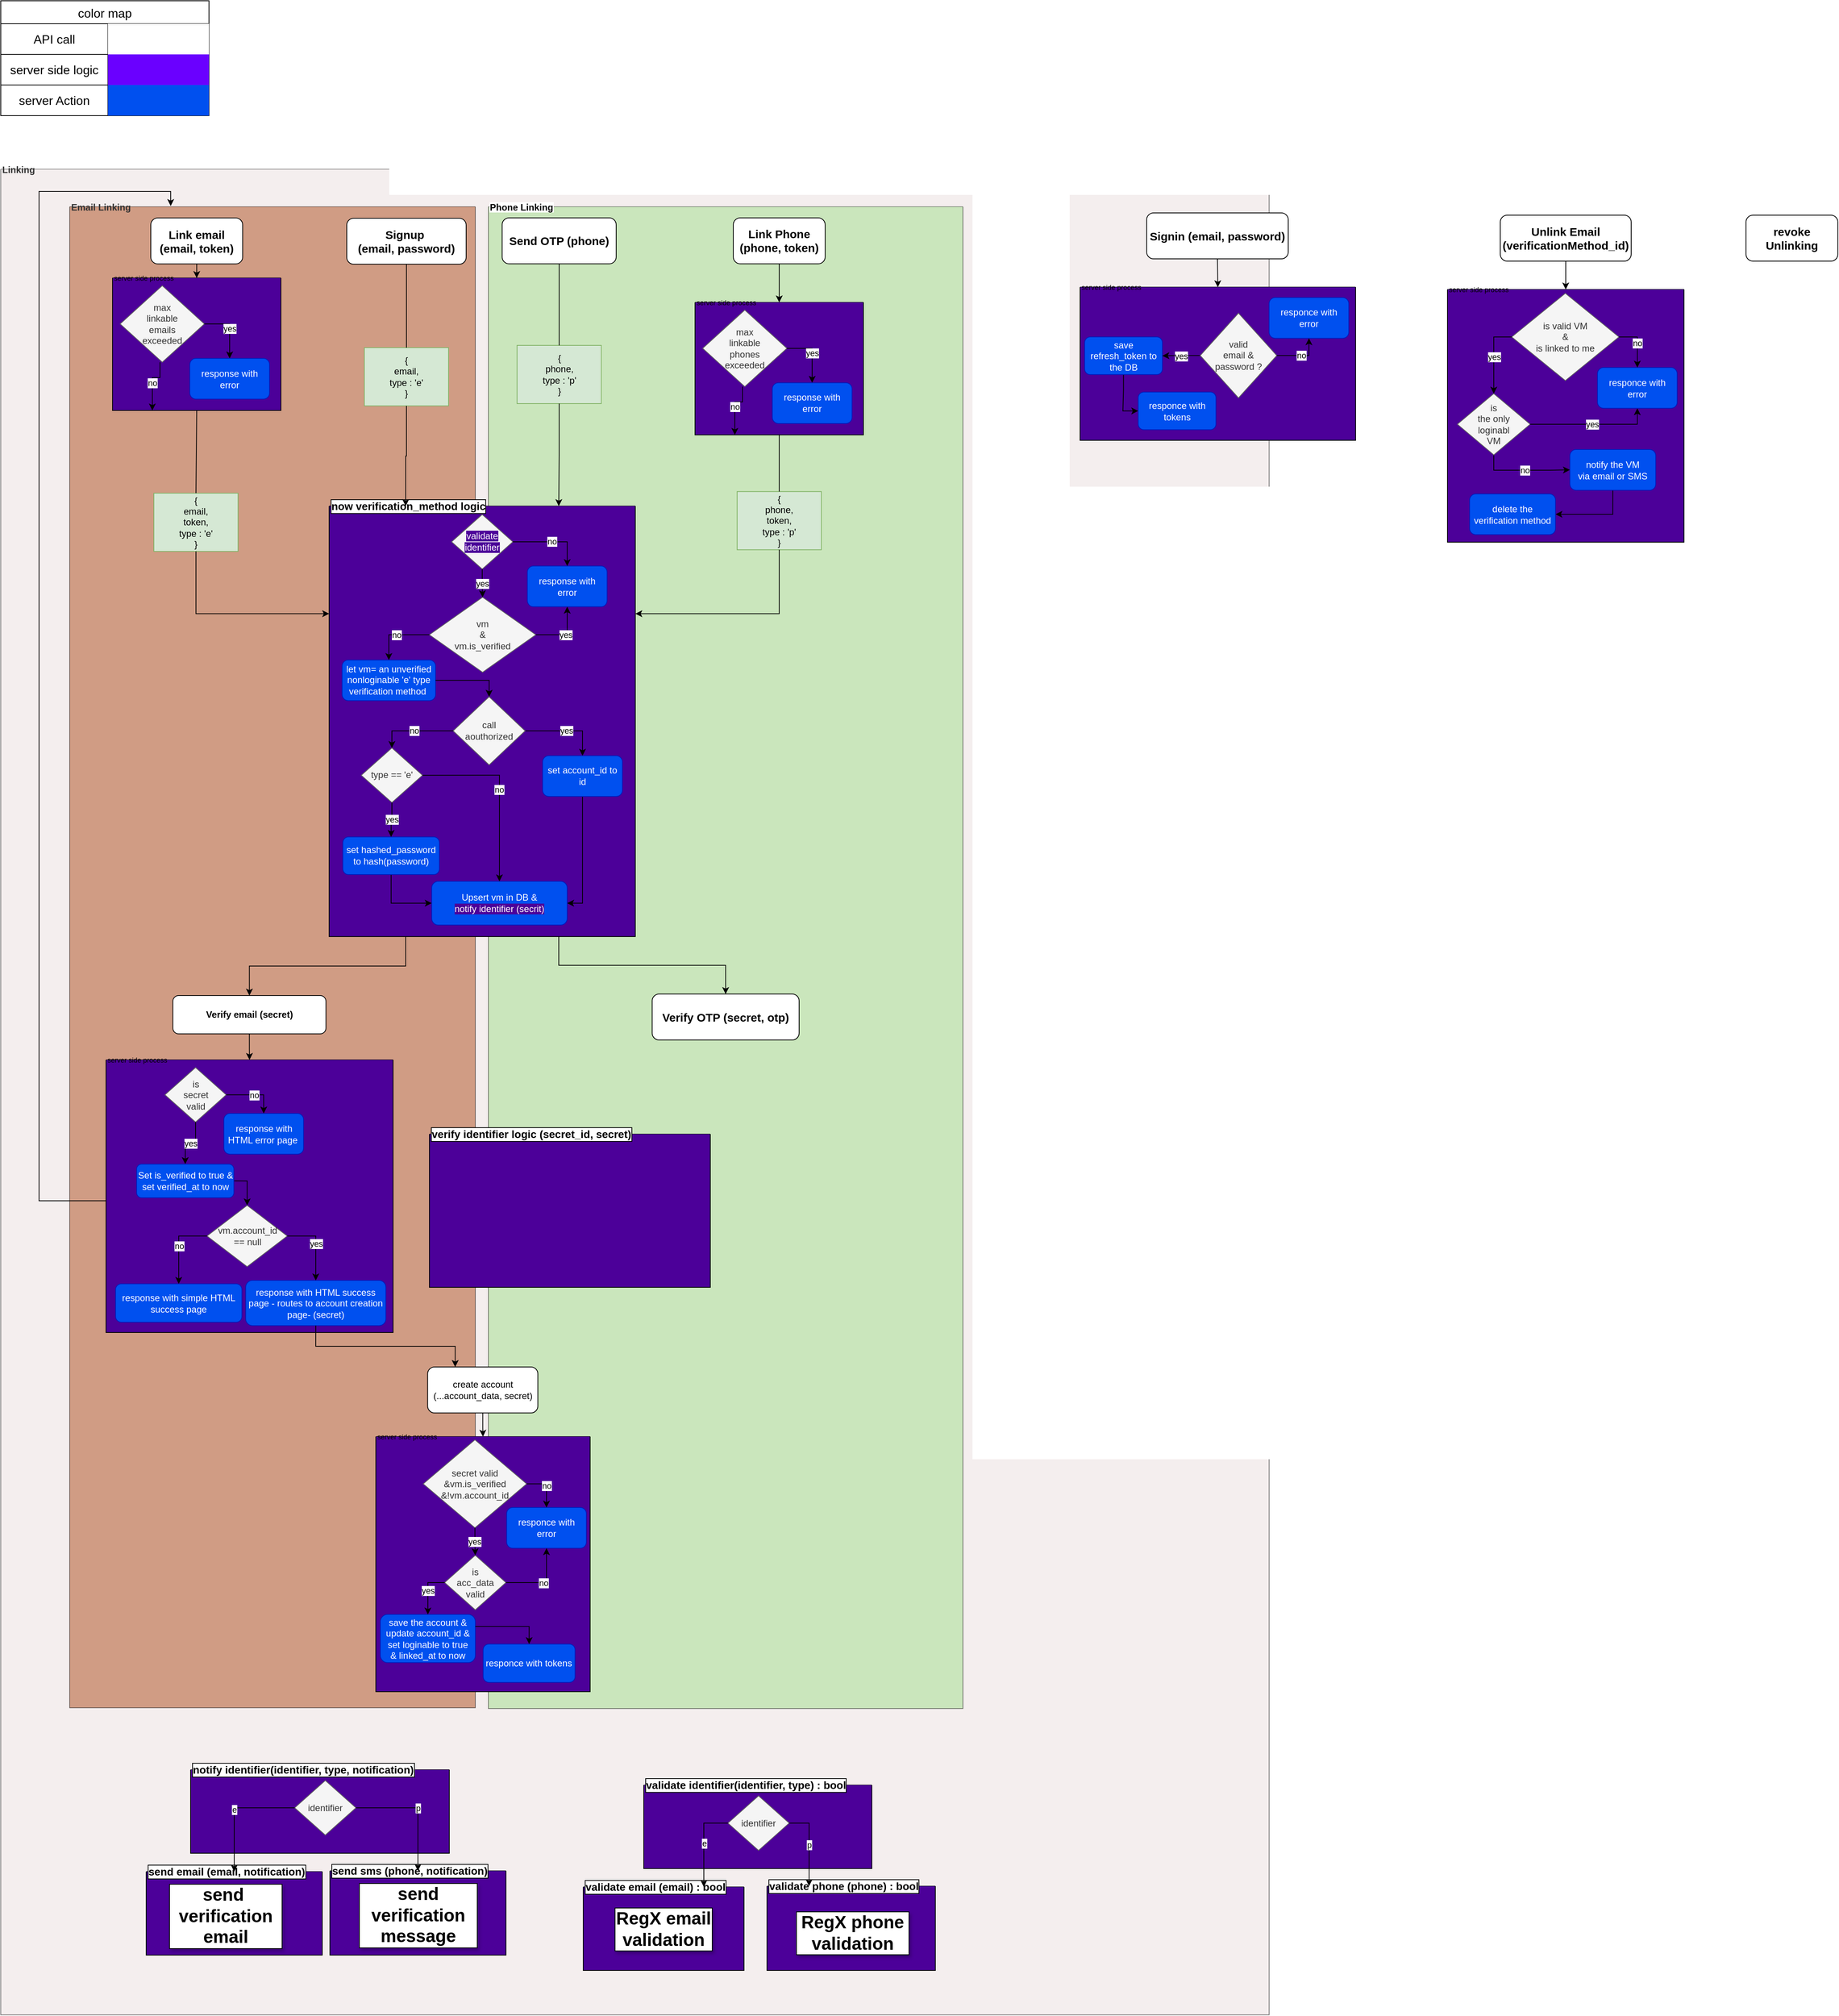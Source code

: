 <mxfile version="24.7.16" pages="2">
  <diagram name="Page-1" id="pteTAIGlAc0p7t94jHmJ">
    <mxGraphModel dx="808" dy="402" grid="1" gridSize="10" guides="1" tooltips="1" connect="1" arrows="1" fold="1" page="1" pageScale="1" pageWidth="827" pageHeight="1169" math="0" shadow="0">
      <root>
        <mxCell id="0" />
        <mxCell id="1" parent="0" />
        <mxCell id="v1ZU1jeRRtBtOZHkuNUI-102" value="Linking" style="swimlane;startSize=0;align=left;swimlaneFillColor=#e9dddd;opacity=50;perimeterSpacing=1;fontColor=#333333;fontStyle=1" vertex="1" parent="1">
          <mxGeometry x="10" y="230" width="1657" height="2410" as="geometry" />
        </mxCell>
        <mxCell id="v1ZU1jeRRtBtOZHkuNUI-1" value="" style="group" vertex="1" connectable="0" parent="v1ZU1jeRRtBtOZHkuNUI-102">
          <mxGeometry x="761" y="2110" width="460" height="242" as="geometry" />
        </mxCell>
        <mxCell id="6JdxFMKGJGce-00UMF8G-4" value="validate phone (phone) : bool" style="swimlane;startSize=0;swimlaneFillColor=#4C0099;fontStyle=1;align=left;fontSize=14;labelBackgroundColor=default;labelBorderColor=default;whiteSpace=wrap;" vertex="1" parent="v1ZU1jeRRtBtOZHkuNUI-1">
          <mxGeometry x="240" y="132" width="220" height="110" as="geometry" />
        </mxCell>
        <mxCell id="mAUX-7upIq6EtIR3mSXo-9" value="RegX phone validation" style="text;html=1;align=center;verticalAlign=middle;whiteSpace=wrap;rounded=0;labelBackgroundColor=default;labelBorderColor=default;textShadow=1;fontSize=23;fontStyle=1" vertex="1" parent="6JdxFMKGJGce-00UMF8G-4">
          <mxGeometry x="37" y="30.56" width="150" height="60" as="geometry" />
        </mxCell>
        <mxCell id="mAUX-7upIq6EtIR3mSXo-5" value="validate email (email) : bool" style="swimlane;startSize=0;swimlaneFillColor=#4C0099;fontStyle=1;align=left;fontSize=14;labelBackgroundColor=default;labelBorderColor=default;whiteSpace=wrap;" vertex="1" parent="v1ZU1jeRRtBtOZHkuNUI-1">
          <mxGeometry y="133" width="210" height="109" as="geometry" />
        </mxCell>
        <mxCell id="mAUX-7upIq6EtIR3mSXo-8" value="RegX email validation" style="text;html=1;align=center;verticalAlign=middle;whiteSpace=wrap;rounded=0;labelBackgroundColor=default;labelBorderColor=default;textShadow=1;fontSize=23;fontStyle=1" vertex="1" parent="mAUX-7upIq6EtIR3mSXo-5">
          <mxGeometry x="40" y="25" width="130" height="60" as="geometry" />
        </mxCell>
        <mxCell id="mAUX-7upIq6EtIR3mSXo-10" value="validate identifier(identifier, type) : bool" style="swimlane;startSize=0;swimlaneFillColor=#4C0099;fontStyle=1;align=left;fontSize=14;labelBackgroundColor=default;labelBorderColor=default;whiteSpace=wrap;" vertex="1" parent="v1ZU1jeRRtBtOZHkuNUI-1">
          <mxGeometry x="79" width="298" height="109" as="geometry" />
        </mxCell>
        <mxCell id="mAUX-7upIq6EtIR3mSXo-11" value="identifier" style="rhombus;whiteSpace=wrap;html=1;fillColor=#f5f5f5;fontColor=#333333;strokeColor=#666666;" vertex="1" parent="mAUX-7upIq6EtIR3mSXo-10">
          <mxGeometry x="110" y="14.0" width="80" height="71.29" as="geometry" />
        </mxCell>
        <mxCell id="mAUX-7upIq6EtIR3mSXo-13" value="e" style="edgeStyle=orthogonalEdgeStyle;rounded=0;orthogonalLoop=1;jettySize=auto;html=1;exitX=0;exitY=0.5;exitDx=0;exitDy=0;entryX=0.75;entryY=0;entryDx=0;entryDy=0;" edge="1" source="mAUX-7upIq6EtIR3mSXo-11" parent="v1ZU1jeRRtBtOZHkuNUI-1" target="mAUX-7upIq6EtIR3mSXo-5">
          <mxGeometry relative="1" as="geometry">
            <mxPoint x="175.04" y="-93.3" as="targetPoint" />
          </mxGeometry>
        </mxCell>
        <mxCell id="mAUX-7upIq6EtIR3mSXo-12" value="p" style="edgeStyle=orthogonalEdgeStyle;rounded=0;orthogonalLoop=1;jettySize=auto;html=1;exitX=1;exitY=0.5;exitDx=0;exitDy=0;entryX=0.25;entryY=0;entryDx=0;entryDy=0;" edge="1" source="mAUX-7upIq6EtIR3mSXo-11" parent="v1ZU1jeRRtBtOZHkuNUI-1" target="6JdxFMKGJGce-00UMF8G-4">
          <mxGeometry relative="1" as="geometry">
            <mxPoint x="297.04" y="7.7" as="targetPoint" />
          </mxGeometry>
        </mxCell>
        <mxCell id="v1ZU1jeRRtBtOZHkuNUI-16" value="" style="group" vertex="1" connectable="0" parent="v1ZU1jeRRtBtOZHkuNUI-102">
          <mxGeometry x="190" y="2090" width="480" height="242" as="geometry" />
        </mxCell>
        <mxCell id="v1ZU1jeRRtBtOZHkuNUI-17" value="send sms (phone, notification)" style="swimlane;startSize=0;swimlaneFillColor=#4C0099;fontStyle=1;align=left;fontSize=14;labelBackgroundColor=default;labelBorderColor=default;whiteSpace=wrap;" vertex="1" parent="v1ZU1jeRRtBtOZHkuNUI-16">
          <mxGeometry x="240" y="132" width="230" height="110" as="geometry" />
        </mxCell>
        <mxCell id="v1ZU1jeRRtBtOZHkuNUI-18" value="send verification message" style="text;html=1;align=center;verticalAlign=middle;whiteSpace=wrap;rounded=0;labelBackgroundColor=default;labelBorderColor=default;textShadow=1;fontSize=23;fontStyle=1" vertex="1" parent="v1ZU1jeRRtBtOZHkuNUI-17">
          <mxGeometry x="37" y="12.56" width="157" height="90" as="geometry" />
        </mxCell>
        <mxCell id="v1ZU1jeRRtBtOZHkuNUI-19" value="send email (email, notification)" style="swimlane;startSize=0;swimlaneFillColor=#4C0099;fontStyle=1;align=left;fontSize=14;labelBackgroundColor=default;labelBorderColor=default;whiteSpace=wrap;" vertex="1" parent="v1ZU1jeRRtBtOZHkuNUI-16">
          <mxGeometry y="133" width="230" height="109" as="geometry" />
        </mxCell>
        <mxCell id="v1ZU1jeRRtBtOZHkuNUI-20" value="send&amp;nbsp; verification&lt;div&gt;email&lt;/div&gt;" style="text;html=1;align=center;verticalAlign=middle;whiteSpace=wrap;rounded=0;labelBackgroundColor=default;labelBorderColor=default;textShadow=1;fontSize=23;fontStyle=1" vertex="1" parent="v1ZU1jeRRtBtOZHkuNUI-19">
          <mxGeometry x="29" y="18" width="150" height="80" as="geometry" />
        </mxCell>
        <mxCell id="v1ZU1jeRRtBtOZHkuNUI-21" value="notify identifier(identifier, type, notification)" style="swimlane;startSize=0;swimlaneFillColor=#4C0099;fontStyle=1;align=left;fontSize=14;labelBackgroundColor=default;labelBorderColor=default;whiteSpace=wrap;" vertex="1" parent="v1ZU1jeRRtBtOZHkuNUI-16">
          <mxGeometry x="58" width="338" height="109" as="geometry" />
        </mxCell>
        <mxCell id="v1ZU1jeRRtBtOZHkuNUI-22" value="identifier" style="rhombus;whiteSpace=wrap;html=1;fillColor=#f5f5f5;fontColor=#333333;strokeColor=#666666;" vertex="1" parent="v1ZU1jeRRtBtOZHkuNUI-21">
          <mxGeometry x="136" y="14.0" width="80" height="71.29" as="geometry" />
        </mxCell>
        <mxCell id="v1ZU1jeRRtBtOZHkuNUI-23" value="e" style="edgeStyle=orthogonalEdgeStyle;rounded=0;orthogonalLoop=1;jettySize=auto;html=1;exitX=0;exitY=0.5;exitDx=0;exitDy=0;entryX=0.5;entryY=0;entryDx=0;entryDy=0;" edge="1" parent="v1ZU1jeRRtBtOZHkuNUI-16" source="v1ZU1jeRRtBtOZHkuNUI-22" target="v1ZU1jeRRtBtOZHkuNUI-19">
          <mxGeometry relative="1" as="geometry">
            <mxPoint x="175.04" y="-93.3" as="targetPoint" />
          </mxGeometry>
        </mxCell>
        <mxCell id="v1ZU1jeRRtBtOZHkuNUI-24" value="p" style="edgeStyle=orthogonalEdgeStyle;rounded=0;orthogonalLoop=1;jettySize=auto;html=1;exitX=1;exitY=0.5;exitDx=0;exitDy=0;" edge="1" parent="v1ZU1jeRRtBtOZHkuNUI-16" source="v1ZU1jeRRtBtOZHkuNUI-22" target="v1ZU1jeRRtBtOZHkuNUI-17">
          <mxGeometry relative="1" as="geometry">
            <mxPoint x="297.04" y="7.7" as="targetPoint" />
          </mxGeometry>
        </mxCell>
        <mxCell id="v1ZU1jeRRtBtOZHkuNUI-87" style="edgeStyle=orthogonalEdgeStyle;rounded=0;orthogonalLoop=1;jettySize=auto;html=1;entryX=0.5;entryY=0;entryDx=0;entryDy=0;" edge="1" parent="v1ZU1jeRRtBtOZHkuNUI-102" source="v1ZU1jeRRtBtOZHkuNUI-88" target="v1ZU1jeRRtBtOZHkuNUI-89">
          <mxGeometry relative="1" as="geometry" />
        </mxCell>
        <mxCell id="9fSp8sO44n7Tz8PfT3hy-3" value="Email Linking" style="swimlane;startSize=0;align=left;fillColor=none;fontColor=#333333;strokeColor=#000000;gradientColor=none;swimlaneFillColor=#AD4D1D;opacity=50;strokeWidth=1;perimeterSpacing=1;" parent="v1ZU1jeRRtBtOZHkuNUI-102" vertex="1">
          <mxGeometry x="90" y="49" width="530" height="1960" as="geometry" />
        </mxCell>
        <mxCell id="WjPGS6aV06rKY_8aKDoy-6" style="edgeStyle=orthogonalEdgeStyle;rounded=0;orthogonalLoop=1;jettySize=auto;html=1;entryX=0.5;entryY=0;entryDx=0;entryDy=0;" parent="9fSp8sO44n7Tz8PfT3hy-3" target="WjPGS6aV06rKY_8aKDoy-4" edge="1">
          <mxGeometry relative="1" as="geometry">
            <mxPoint x="233.71" y="1582" as="sourcePoint" />
          </mxGeometry>
        </mxCell>
        <mxCell id="_Lz6I93l5ru_T4zFbFvI-3" value="Verify email (secret)" style="rounded=1;whiteSpace=wrap;html=1;fontStyle=1" parent="9fSp8sO44n7Tz8PfT3hy-3" vertex="1">
          <mxGeometry x="134.83" y="1030" width="200" height="50" as="geometry" />
        </mxCell>
        <mxCell id="v1ZU1jeRRtBtOZHkuNUI-26" style="edgeStyle=orthogonalEdgeStyle;rounded=0;orthogonalLoop=1;jettySize=auto;html=1;entryX=0.25;entryY=0;entryDx=0;entryDy=0;exitX=0;exitY=0.5;exitDx=0;exitDy=0;" edge="1" parent="9fSp8sO44n7Tz8PfT3hy-3" source="ZFrwRgd-oDH84CEfDE7K-3" target="9fSp8sO44n7Tz8PfT3hy-3">
          <mxGeometry relative="1" as="geometry">
            <Array as="points">
              <mxPoint x="-40" y="1298" />
              <mxPoint x="-40" y="-20" />
              <mxPoint x="132" y="-20" />
            </Array>
          </mxGeometry>
        </mxCell>
        <mxCell id="ZFrwRgd-oDH84CEfDE7K-3" value="server side process" style="swimlane;startSize=0;swimlaneFillColor=#4C0099;fontStyle=0;align=left;fontSize=9;" parent="9fSp8sO44n7Tz8PfT3hy-3" vertex="1">
          <mxGeometry x="47.5" y="1114" width="375" height="356" as="geometry" />
        </mxCell>
        <mxCell id="ZFrwRgd-oDH84CEfDE7K-4" value="is&lt;br&gt;secret&lt;br&gt;valid" style="rhombus;whiteSpace=wrap;html=1;fillColor=#f5f5f5;fontColor=#333333;strokeColor=#666666;" parent="ZFrwRgd-oDH84CEfDE7K-3" vertex="1">
          <mxGeometry x="77.0" y="10" width="80" height="71.29" as="geometry" />
        </mxCell>
        <mxCell id="ZFrwRgd-oDH84CEfDE7K-5" value="no" style="edgeStyle=orthogonalEdgeStyle;rounded=0;orthogonalLoop=1;jettySize=auto;html=1;entryX=0.5;entryY=0;entryDx=0;entryDy=0;exitX=1;exitY=0.5;exitDx=0;exitDy=0;" parent="ZFrwRgd-oDH84CEfDE7K-3" source="ZFrwRgd-oDH84CEfDE7K-4" target="ZFrwRgd-oDH84CEfDE7K-7" edge="1">
          <mxGeometry relative="1" as="geometry">
            <mxPoint x="182.04" y="88.7" as="targetPoint" />
          </mxGeometry>
        </mxCell>
        <mxCell id="ZFrwRgd-oDH84CEfDE7K-6" value="yes" style="edgeStyle=orthogonalEdgeStyle;rounded=0;orthogonalLoop=1;jettySize=auto;html=1;entryX=0.5;entryY=0;entryDx=0;entryDy=0;" parent="ZFrwRgd-oDH84CEfDE7K-3" source="ZFrwRgd-oDH84CEfDE7K-4" target="ZFrwRgd-oDH84CEfDE7K-8" edge="1">
          <mxGeometry relative="1" as="geometry">
            <mxPoint x="90.04" y="127.7" as="targetPoint" />
          </mxGeometry>
        </mxCell>
        <mxCell id="ZFrwRgd-oDH84CEfDE7K-7" value="response with HTML error page&amp;nbsp;" style="rounded=1;whiteSpace=wrap;html=1;fillColor=#0050ef;fontColor=#ffffff;strokeColor=#001DBC;" parent="ZFrwRgd-oDH84CEfDE7K-3" vertex="1">
          <mxGeometry x="154.0" y="70" width="104.07" height="53.12" as="geometry" />
        </mxCell>
        <mxCell id="WjPGS6aV06rKY_8aKDoy-2" style="edgeStyle=orthogonalEdgeStyle;rounded=0;orthogonalLoop=1;jettySize=auto;html=1;entryX=0.5;entryY=0;entryDx=0;entryDy=0;exitX=1;exitY=0.5;exitDx=0;exitDy=0;" parent="ZFrwRgd-oDH84CEfDE7K-3" source="ZFrwRgd-oDH84CEfDE7K-8" target="WjPGS6aV06rKY_8aKDoy-16" edge="1">
          <mxGeometry relative="1" as="geometry" />
        </mxCell>
        <mxCell id="ZFrwRgd-oDH84CEfDE7K-8" value="Set is_verified to true &amp;amp; set verified_at to now" style="rounded=1;whiteSpace=wrap;html=1;fillColor=#0050ef;fontColor=#ffffff;strokeColor=#001DBC;" parent="ZFrwRgd-oDH84CEfDE7K-3" vertex="1">
          <mxGeometry x="40" y="136.12" width="127" height="43.88" as="geometry" />
        </mxCell>
        <mxCell id="WjPGS6aV06rKY_8aKDoy-1" value="response with HTML success page - routes to account creation page- (secret)" style="rounded=1;whiteSpace=wrap;html=1;fillColor=#0050ef;fontColor=#ffffff;strokeColor=#001DBC;" parent="ZFrwRgd-oDH84CEfDE7K-3" vertex="1">
          <mxGeometry x="182.5" y="288" width="183.07" height="59" as="geometry" />
        </mxCell>
        <mxCell id="WjPGS6aV06rKY_8aKDoy-16" value="vm.account_id&lt;br&gt;== null" style="rhombus;whiteSpace=wrap;html=1;fillColor=#f5f5f5;fontColor=#333333;strokeColor=#666666;" parent="ZFrwRgd-oDH84CEfDE7K-3" vertex="1">
          <mxGeometry x="132" y="190" width="104.73" height="80" as="geometry" />
        </mxCell>
        <mxCell id="WjPGS6aV06rKY_8aKDoy-17" value="no" style="edgeStyle=orthogonalEdgeStyle;rounded=0;orthogonalLoop=1;jettySize=auto;html=1;exitX=0;exitY=0.5;exitDx=0;exitDy=0;" parent="ZFrwRgd-oDH84CEfDE7K-3" source="WjPGS6aV06rKY_8aKDoy-16" target="WjPGS6aV06rKY_8aKDoy-19" edge="1">
          <mxGeometry relative="1" as="geometry">
            <mxPoint x="197.31" y="251.7" as="targetPoint" />
          </mxGeometry>
        </mxCell>
        <mxCell id="WjPGS6aV06rKY_8aKDoy-18" value="yes" style="edgeStyle=orthogonalEdgeStyle;rounded=0;orthogonalLoop=1;jettySize=auto;html=1;entryX=0.5;entryY=0;entryDx=0;entryDy=0;exitX=1;exitY=0.5;exitDx=0;exitDy=0;" parent="ZFrwRgd-oDH84CEfDE7K-3" source="WjPGS6aV06rKY_8aKDoy-16" target="WjPGS6aV06rKY_8aKDoy-1" edge="1">
          <mxGeometry relative="1" as="geometry">
            <mxPoint x="105.31" y="290.7" as="targetPoint" />
          </mxGeometry>
        </mxCell>
        <mxCell id="WjPGS6aV06rKY_8aKDoy-19" value="response with simple HTML success page" style="rounded=1;whiteSpace=wrap;html=1;fillColor=#0050ef;fontColor=#ffffff;strokeColor=#001DBC;" parent="ZFrwRgd-oDH84CEfDE7K-3" vertex="1">
          <mxGeometry x="12.5" y="292.5" width="165" height="50" as="geometry" />
        </mxCell>
        <mxCell id="_Lz6I93l5ru_T4zFbFvI-50" style="edgeStyle=orthogonalEdgeStyle;rounded=0;orthogonalLoop=1;jettySize=auto;html=1;entryX=0.5;entryY=0;entryDx=0;entryDy=0;" parent="9fSp8sO44n7Tz8PfT3hy-3" source="_Lz6I93l5ru_T4zFbFvI-3" target="ZFrwRgd-oDH84CEfDE7K-3" edge="1">
          <mxGeometry relative="1" as="geometry">
            <mxPoint x="186.0" y="478" as="targetPoint" />
          </mxGeometry>
        </mxCell>
        <mxCell id="WjPGS6aV06rKY_8aKDoy-27" style="edgeStyle=orthogonalEdgeStyle;rounded=0;orthogonalLoop=1;jettySize=auto;html=1;entryX=0.5;entryY=0;entryDx=0;entryDy=0;" parent="9fSp8sO44n7Tz8PfT3hy-3" source="WjPGS6aV06rKY_8aKDoy-15" target="l8-0bC7ax2X3n8z345mS-5" edge="1">
          <mxGeometry relative="1" as="geometry" />
        </mxCell>
        <mxCell id="WjPGS6aV06rKY_8aKDoy-15" value="Link email (email, token)" style="rounded=1;whiteSpace=wrap;html=1;fontStyle=1;fontSize=15;" parent="9fSp8sO44n7Tz8PfT3hy-3" vertex="1">
          <mxGeometry x="106" y="14.59" width="120" height="60" as="geometry" />
        </mxCell>
        <mxCell id="l8-0bC7ax2X3n8z345mS-5" value="server side process" style="swimlane;startSize=0;swimlaneFillColor=#4C0099;fontStyle=0;align=left;fontSize=9;" parent="9fSp8sO44n7Tz8PfT3hy-3" vertex="1">
          <mxGeometry x="56" y="93" width="220" height="173" as="geometry" />
        </mxCell>
        <mxCell id="l8-0bC7ax2X3n8z345mS-6" value="max&lt;div&gt;linkable&lt;/div&gt;&lt;div&gt;emails&lt;/div&gt;&lt;div&gt;exceeded&lt;/div&gt;" style="rhombus;whiteSpace=wrap;html=1;fillColor=#f5f5f5;fontColor=#333333;strokeColor=#666666;" parent="l8-0bC7ax2X3n8z345mS-5" vertex="1">
          <mxGeometry x="10" y="10" width="110" height="100" as="geometry" />
        </mxCell>
        <mxCell id="l8-0bC7ax2X3n8z345mS-7" value="yes" style="edgeStyle=orthogonalEdgeStyle;rounded=0;orthogonalLoop=1;jettySize=auto;html=1;entryX=0.5;entryY=0;entryDx=0;entryDy=0;exitX=1;exitY=0.5;exitDx=0;exitDy=0;" parent="l8-0bC7ax2X3n8z345mS-5" source="l8-0bC7ax2X3n8z345mS-6" target="l8-0bC7ax2X3n8z345mS-14" edge="1">
          <mxGeometry relative="1" as="geometry">
            <mxPoint x="182.04" y="101.7" as="targetPoint" />
          </mxGeometry>
        </mxCell>
        <mxCell id="l8-0bC7ax2X3n8z345mS-14" value="response with error" style="rounded=1;whiteSpace=wrap;html=1;fillColor=#0050ef;fontColor=#ffffff;strokeColor=#001DBC;" parent="l8-0bC7ax2X3n8z345mS-5" vertex="1">
          <mxGeometry x="101" y="105" width="104.07" height="53.12" as="geometry" />
        </mxCell>
        <mxCell id="l8-0bC7ax2X3n8z345mS-8" value="no" style="edgeStyle=orthogonalEdgeStyle;rounded=0;orthogonalLoop=1;jettySize=auto;html=1;entryX=0.25;entryY=1;entryDx=0;entryDy=0;" parent="l8-0bC7ax2X3n8z345mS-5" edge="1">
          <mxGeometry relative="1" as="geometry">
            <mxPoint x="52" y="173" as="targetPoint" />
            <mxPoint x="62" y="110.0" as="sourcePoint" />
            <Array as="points">
              <mxPoint x="62" y="130" />
              <mxPoint x="52" y="130" />
            </Array>
          </mxGeometry>
        </mxCell>
        <mxCell id="v1ZU1jeRRtBtOZHkuNUI-12" value="Signup&amp;nbsp;&lt;br&gt;(email, password)" style="rounded=1;whiteSpace=wrap;html=1;fontStyle=1;fontSize=15;" vertex="1" parent="9fSp8sO44n7Tz8PfT3hy-3">
          <mxGeometry x="362" y="15" width="156" height="60" as="geometry" />
        </mxCell>
        <mxCell id="v1ZU1jeRRtBtOZHkuNUI-67" value="" style="group" vertex="1" connectable="0" parent="9fSp8sO44n7Tz8PfT3hy-3">
          <mxGeometry x="110" y="310" width="110" height="170" as="geometry" />
        </mxCell>
        <mxCell id="v1ZU1jeRRtBtOZHkuNUI-70" value="{&lt;div&gt;email,&lt;br&gt;&lt;div&gt;token,&lt;br&gt;&lt;div&gt;type : &#39;e&#39;&lt;/div&gt;&lt;div&gt;}&lt;/div&gt;&lt;/div&gt;&lt;/div&gt;" style="html=1;whiteSpace=wrap;fillColor=#d5e8d4;strokeColor=#82b366;" vertex="1" parent="v1ZU1jeRRtBtOZHkuNUI-67">
          <mxGeometry y="64" width="110" height="76" as="geometry" />
        </mxCell>
        <mxCell id="v1ZU1jeRRtBtOZHkuNUI-69" value="" style="endArrow=none;html=1;rounded=0;entryX=0.5;entryY=0;entryDx=0;entryDy=0;exitX=0.5;exitY=1;exitDx=0;exitDy=0;" edge="1" parent="9fSp8sO44n7Tz8PfT3hy-3" target="v1ZU1jeRRtBtOZHkuNUI-70" source="l8-0bC7ax2X3n8z345mS-5">
          <mxGeometry width="50" height="50" relative="1" as="geometry">
            <mxPoint x="161" y="310" as="sourcePoint" />
            <mxPoint x="732" y="440" as="targetPoint" />
            <Array as="points" />
          </mxGeometry>
        </mxCell>
        <mxCell id="v1ZU1jeRRtBtOZHkuNUI-71" value="" style="group" vertex="1" connectable="0" parent="9fSp8sO44n7Tz8PfT3hy-3">
          <mxGeometry x="385" y="120" width="110" height="170" as="geometry" />
        </mxCell>
        <mxCell id="v1ZU1jeRRtBtOZHkuNUI-74" value="{&lt;div&gt;email,&lt;div&gt;&lt;div&gt;type : &#39;e&#39;&lt;/div&gt;&lt;div&gt;}&lt;/div&gt;&lt;/div&gt;&lt;/div&gt;" style="html=1;whiteSpace=wrap;fillColor=#d5e8d4;strokeColor=#82b366;" vertex="1" parent="v1ZU1jeRRtBtOZHkuNUI-71">
          <mxGeometry y="64" width="110" height="76" as="geometry" />
        </mxCell>
        <mxCell id="v1ZU1jeRRtBtOZHkuNUI-73" value="" style="endArrow=none;html=1;rounded=0;entryX=0.5;entryY=0;entryDx=0;entryDy=0;exitX=0.5;exitY=1;exitDx=0;exitDy=0;" edge="1" parent="9fSp8sO44n7Tz8PfT3hy-3" target="v1ZU1jeRRtBtOZHkuNUI-74" source="v1ZU1jeRRtBtOZHkuNUI-12">
          <mxGeometry width="50" height="50" relative="1" as="geometry">
            <mxPoint x="440" y="120" as="sourcePoint" />
            <mxPoint x="1011" y="250" as="targetPoint" />
            <Array as="points" />
          </mxGeometry>
        </mxCell>
        <mxCell id="v1ZU1jeRRtBtOZHkuNUI-25" value="Phone Linking" style="swimlane;startSize=0;align=left;labelBackgroundColor=default;fillColor=#ffffff;gradientColor=none;swimlaneFillColor=#a1df8b;opacity=50;" vertex="1" parent="v1ZU1jeRRtBtOZHkuNUI-102">
          <mxGeometry x="637" y="49" width="620" height="1961" as="geometry" />
        </mxCell>
        <mxCell id="6JdxFMKGJGce-00UMF8G-3" value="Send OTP (phone)" style="rounded=1;whiteSpace=wrap;html=1;fontStyle=1;fontSize=15;" vertex="1" parent="v1ZU1jeRRtBtOZHkuNUI-25">
          <mxGeometry x="18" y="14.45" width="149" height="60" as="geometry" />
        </mxCell>
        <mxCell id="6JdxFMKGJGce-00UMF8G-13" value="Link Phone (phone, token)" style="rounded=1;whiteSpace=wrap;html=1;fontStyle=1;fontSize=15;" vertex="1" parent="v1ZU1jeRRtBtOZHkuNUI-25">
          <mxGeometry x="320" y="14.45" width="120" height="60" as="geometry" />
        </mxCell>
        <mxCell id="6JdxFMKGJGce-00UMF8G-7" value="server side process" style="swimlane;startSize=0;swimlaneFillColor=#4C0099;fontStyle=0;align=left;fontSize=9;" vertex="1" parent="v1ZU1jeRRtBtOZHkuNUI-25">
          <mxGeometry x="270" y="124.86" width="220" height="173" as="geometry" />
        </mxCell>
        <mxCell id="6JdxFMKGJGce-00UMF8G-8" value="max&lt;div&gt;linkable&lt;/div&gt;&lt;div&gt;phones&lt;/div&gt;&lt;div&gt;exceeded&lt;/div&gt;" style="rhombus;whiteSpace=wrap;html=1;fillColor=#f5f5f5;fontColor=#333333;strokeColor=#666666;" vertex="1" parent="6JdxFMKGJGce-00UMF8G-7">
          <mxGeometry x="10" y="10" width="110" height="100" as="geometry" />
        </mxCell>
        <mxCell id="6JdxFMKGJGce-00UMF8G-9" value="yes" style="edgeStyle=orthogonalEdgeStyle;rounded=0;orthogonalLoop=1;jettySize=auto;html=1;entryX=0.5;entryY=0;entryDx=0;entryDy=0;exitX=1;exitY=0.5;exitDx=0;exitDy=0;" edge="1" parent="6JdxFMKGJGce-00UMF8G-7" source="6JdxFMKGJGce-00UMF8G-8" target="6JdxFMKGJGce-00UMF8G-10">
          <mxGeometry relative="1" as="geometry">
            <mxPoint x="182.04" y="101.7" as="targetPoint" />
          </mxGeometry>
        </mxCell>
        <mxCell id="6JdxFMKGJGce-00UMF8G-10" value="response with error" style="rounded=1;whiteSpace=wrap;html=1;fillColor=#0050ef;fontColor=#ffffff;strokeColor=#001DBC;" vertex="1" parent="6JdxFMKGJGce-00UMF8G-7">
          <mxGeometry x="101" y="105" width="104.07" height="53.12" as="geometry" />
        </mxCell>
        <mxCell id="6JdxFMKGJGce-00UMF8G-11" value="no" style="edgeStyle=orthogonalEdgeStyle;rounded=0;orthogonalLoop=1;jettySize=auto;html=1;entryX=0.25;entryY=1;entryDx=0;entryDy=0;" edge="1" parent="6JdxFMKGJGce-00UMF8G-7">
          <mxGeometry relative="1" as="geometry">
            <mxPoint x="52" y="173" as="targetPoint" />
            <mxPoint x="62" y="110.0" as="sourcePoint" />
            <Array as="points">
              <mxPoint x="62" y="130" />
              <mxPoint x="52" y="130" />
            </Array>
          </mxGeometry>
        </mxCell>
        <mxCell id="mAUX-7upIq6EtIR3mSXo-4" style="edgeStyle=orthogonalEdgeStyle;rounded=0;orthogonalLoop=1;jettySize=auto;html=1;" edge="1" parent="v1ZU1jeRRtBtOZHkuNUI-25" source="6JdxFMKGJGce-00UMF8G-13" target="6JdxFMKGJGce-00UMF8G-7">
          <mxGeometry relative="1" as="geometry" />
        </mxCell>
        <mxCell id="v1ZU1jeRRtBtOZHkuNUI-76" value="" style="group" vertex="1" connectable="0" parent="v1ZU1jeRRtBtOZHkuNUI-25">
          <mxGeometry x="325" y="307.86" width="110" height="170" as="geometry" />
        </mxCell>
        <mxCell id="v1ZU1jeRRtBtOZHkuNUI-79" value="{&lt;div&gt;phone,&lt;br&gt;&lt;div&gt;token,&lt;br&gt;&lt;div&gt;type : &#39;p&#39;&lt;/div&gt;&lt;div&gt;}&lt;/div&gt;&lt;/div&gt;&lt;/div&gt;" style="html=1;whiteSpace=wrap;fillColor=#d5e8d4;strokeColor=#82b366;" vertex="1" parent="v1ZU1jeRRtBtOZHkuNUI-76">
          <mxGeometry y="64" width="110" height="76" as="geometry" />
        </mxCell>
        <mxCell id="v1ZU1jeRRtBtOZHkuNUI-78" value="" style="endArrow=none;html=1;rounded=0;entryX=0.5;entryY=0;entryDx=0;entryDy=0;exitX=0.5;exitY=1;exitDx=0;exitDy=0;" edge="1" parent="v1ZU1jeRRtBtOZHkuNUI-25" target="v1ZU1jeRRtBtOZHkuNUI-79" source="6JdxFMKGJGce-00UMF8G-7">
          <mxGeometry width="50" height="50" relative="1" as="geometry">
            <mxPoint x="380" y="307.86" as="sourcePoint" />
            <mxPoint x="951" y="437.86" as="targetPoint" />
            <Array as="points" />
          </mxGeometry>
        </mxCell>
        <mxCell id="v1ZU1jeRRtBtOZHkuNUI-82" value="" style="group" vertex="1" connectable="0" parent="v1ZU1jeRRtBtOZHkuNUI-25">
          <mxGeometry x="37.5" y="117" width="110" height="170" as="geometry" />
        </mxCell>
        <mxCell id="v1ZU1jeRRtBtOZHkuNUI-85" value="{&lt;div&gt;phone,&lt;div&gt;&lt;div&gt;type : &#39;p&#39;&lt;/div&gt;&lt;div&gt;}&lt;/div&gt;&lt;/div&gt;&lt;/div&gt;" style="html=1;whiteSpace=wrap;fillColor=#d5e8d4;strokeColor=#82b366;" vertex="1" parent="v1ZU1jeRRtBtOZHkuNUI-82">
          <mxGeometry y="64" width="110" height="76" as="geometry" />
        </mxCell>
        <mxCell id="v1ZU1jeRRtBtOZHkuNUI-84" value="" style="endArrow=none;html=1;rounded=0;entryX=0.5;entryY=0;entryDx=0;entryDy=0;exitX=0.5;exitY=1;exitDx=0;exitDy=0;" edge="1" parent="v1ZU1jeRRtBtOZHkuNUI-25" target="v1ZU1jeRRtBtOZHkuNUI-85" source="6JdxFMKGJGce-00UMF8G-3">
          <mxGeometry width="50" height="50" relative="1" as="geometry">
            <mxPoint x="92.5" y="117" as="sourcePoint" />
            <mxPoint x="663.5" y="247" as="targetPoint" />
            <Array as="points" />
          </mxGeometry>
        </mxCell>
        <mxCell id="6JdxFMKGJGce-00UMF8G-5" value="Verify OTP (secret, otp)" style="rounded=1;whiteSpace=wrap;html=1;fontStyle=1;fontSize=15;" vertex="1" parent="v1ZU1jeRRtBtOZHkuNUI-25">
          <mxGeometry x="214" y="1028" width="192" height="60" as="geometry" />
        </mxCell>
        <mxCell id="mAUX-7upIq6EtIR3mSXo-3" value="" style="group" vertex="1" connectable="0" parent="v1ZU1jeRRtBtOZHkuNUI-102">
          <mxGeometry x="558" y="528.85" width="271" height="473.15" as="geometry" />
        </mxCell>
        <mxCell id="v1ZU1jeRRtBtOZHkuNUI-27" value="now verification_method logic" style="swimlane;startSize=0;swimlaneFillColor=#4C0099;fontStyle=1;align=left;fontSize=14;labelBackgroundColor=default;labelBorderColor=default;whiteSpace=wrap;container=0;" vertex="1" parent="mAUX-7upIq6EtIR3mSXo-3">
          <mxGeometry x="-129" y="-89" width="400" height="562.15" as="geometry" />
        </mxCell>
        <mxCell id="v1ZU1jeRRtBtOZHkuNUI-46" value="&lt;span style=&quot;background-color: rgb(76, 0, 153);&quot;&gt;&lt;font color=&quot;#ffffff&quot;&gt;validate identifier&lt;/font&gt;&lt;/span&gt;" style="rhombus;whiteSpace=wrap;html=1;fillColor=#f5f5f5;fontColor=#333333;strokeColor=#666666;" vertex="1" parent="mAUX-7upIq6EtIR3mSXo-3">
          <mxGeometry x="30.99" y="-78" width="80" height="71.29" as="geometry" />
        </mxCell>
        <mxCell id="v1ZU1jeRRtBtOZHkuNUI-47" value="response with error" style="rounded=1;whiteSpace=wrap;html=1;fillColor=#0050ef;fontColor=#ffffff;strokeColor=#001DBC;" vertex="1" parent="mAUX-7upIq6EtIR3mSXo-3">
          <mxGeometry x="129.99" y="-10.71" width="104.07" height="53.12" as="geometry" />
        </mxCell>
        <mxCell id="v1ZU1jeRRtBtOZHkuNUI-48" value="&lt;div&gt;vm&lt;/div&gt;&lt;div&gt;&amp;amp;&lt;/div&gt;&lt;div&gt;vm.is_verified&lt;/div&gt;" style="rhombus;whiteSpace=wrap;html=1;fillColor=#f5f5f5;fontColor=#333333;strokeColor=#666666;" vertex="1" parent="mAUX-7upIq6EtIR3mSXo-3">
          <mxGeometry x="1.97" y="30" width="139" height="98" as="geometry" />
        </mxCell>
        <mxCell id="v1ZU1jeRRtBtOZHkuNUI-49" value="let vm= an unverified nonloginable &#39;e&#39; type verification method&amp;nbsp;" style="rounded=1;whiteSpace=wrap;html=1;fillColor=#0050ef;fontColor=#ffffff;strokeColor=#001DBC;" vertex="1" parent="mAUX-7upIq6EtIR3mSXo-3">
          <mxGeometry x="-112.03" y="112" width="122.04" height="53" as="geometry" />
        </mxCell>
        <mxCell id="v1ZU1jeRRtBtOZHkuNUI-50" style="edgeStyle=orthogonalEdgeStyle;rounded=0;orthogonalLoop=1;jettySize=auto;html=1;entryX=0;entryY=0.5;entryDx=0;entryDy=0;exitX=0.5;exitY=1;exitDx=0;exitDy=0;" edge="1" parent="mAUX-7upIq6EtIR3mSXo-3" source="v1ZU1jeRRtBtOZHkuNUI-51" target="v1ZU1jeRRtBtOZHkuNUI-61">
          <mxGeometry relative="1" as="geometry" />
        </mxCell>
        <mxCell id="v1ZU1jeRRtBtOZHkuNUI-51" value="set hashed_password&lt;div&gt;to hash(password)&lt;/div&gt;" style="rounded=1;whiteSpace=wrap;html=1;fillColor=#0050ef;fontColor=#ffffff;strokeColor=#001DBC;" vertex="1" parent="mAUX-7upIq6EtIR3mSXo-3">
          <mxGeometry x="-111.03" y="343" width="126" height="49.17" as="geometry" />
        </mxCell>
        <mxCell id="v1ZU1jeRRtBtOZHkuNUI-52" value="no" style="edgeStyle=orthogonalEdgeStyle;rounded=0;orthogonalLoop=1;jettySize=auto;html=1;entryX=0.5;entryY=0;entryDx=0;entryDy=0;exitX=1;exitY=0.5;exitDx=0;exitDy=0;" edge="1" parent="mAUX-7upIq6EtIR3mSXo-3" source="v1ZU1jeRRtBtOZHkuNUI-46" target="v1ZU1jeRRtBtOZHkuNUI-47">
          <mxGeometry relative="1" as="geometry" />
        </mxCell>
        <mxCell id="v1ZU1jeRRtBtOZHkuNUI-53" value="yes" style="edgeStyle=orthogonalEdgeStyle;rounded=0;orthogonalLoop=1;jettySize=auto;html=1;" edge="1" parent="mAUX-7upIq6EtIR3mSXo-3" source="v1ZU1jeRRtBtOZHkuNUI-46" target="v1ZU1jeRRtBtOZHkuNUI-48">
          <mxGeometry relative="1" as="geometry" />
        </mxCell>
        <mxCell id="v1ZU1jeRRtBtOZHkuNUI-54" value="yes" style="edgeStyle=orthogonalEdgeStyle;rounded=0;orthogonalLoop=1;jettySize=auto;html=1;entryX=0.5;entryY=1;entryDx=0;entryDy=0;exitX=1;exitY=0.5;exitDx=0;exitDy=0;" edge="1" parent="mAUX-7upIq6EtIR3mSXo-3" source="v1ZU1jeRRtBtOZHkuNUI-48" target="v1ZU1jeRRtBtOZHkuNUI-47">
          <mxGeometry relative="1" as="geometry" />
        </mxCell>
        <mxCell id="v1ZU1jeRRtBtOZHkuNUI-55" value="no" style="edgeStyle=orthogonalEdgeStyle;rounded=0;orthogonalLoop=1;jettySize=auto;html=1;entryX=0.5;entryY=0;entryDx=0;entryDy=0;exitX=0;exitY=0.5;exitDx=0;exitDy=0;" edge="1" parent="mAUX-7upIq6EtIR3mSXo-3" source="v1ZU1jeRRtBtOZHkuNUI-48" target="v1ZU1jeRRtBtOZHkuNUI-49">
          <mxGeometry relative="1" as="geometry" />
        </mxCell>
        <mxCell id="v1ZU1jeRRtBtOZHkuNUI-56" style="edgeStyle=orthogonalEdgeStyle;rounded=0;orthogonalLoop=1;jettySize=auto;html=1;entryX=0.5;entryY=0;entryDx=0;entryDy=0;" edge="1" parent="mAUX-7upIq6EtIR3mSXo-3" source="v1ZU1jeRRtBtOZHkuNUI-49" target="v1ZU1jeRRtBtOZHkuNUI-58">
          <mxGeometry relative="1" as="geometry" />
        </mxCell>
        <mxCell id="v1ZU1jeRRtBtOZHkuNUI-57" value="yes" style="edgeStyle=orthogonalEdgeStyle;rounded=0;orthogonalLoop=1;jettySize=auto;html=1;exitX=1;exitY=0.5;exitDx=0;exitDy=0;entryX=0.5;entryY=0;entryDx=0;entryDy=0;" edge="1" parent="mAUX-7upIq6EtIR3mSXo-3" source="v1ZU1jeRRtBtOZHkuNUI-58" target="v1ZU1jeRRtBtOZHkuNUI-60">
          <mxGeometry relative="1" as="geometry" />
        </mxCell>
        <mxCell id="v1ZU1jeRRtBtOZHkuNUI-58" value="call&lt;br&gt;aouthorized" style="rhombus;whiteSpace=wrap;html=1;fillColor=#f5f5f5;fontColor=#333333;strokeColor=#666666;" vertex="1" parent="mAUX-7upIq6EtIR3mSXo-3">
          <mxGeometry x="33.01" y="160" width="94" height="89" as="geometry" />
        </mxCell>
        <mxCell id="v1ZU1jeRRtBtOZHkuNUI-59" style="edgeStyle=orthogonalEdgeStyle;rounded=0;orthogonalLoop=1;jettySize=auto;html=1;entryX=1;entryY=0.5;entryDx=0;entryDy=0;exitX=0.5;exitY=1;exitDx=0;exitDy=0;" edge="1" parent="mAUX-7upIq6EtIR3mSXo-3" source="v1ZU1jeRRtBtOZHkuNUI-60" target="v1ZU1jeRRtBtOZHkuNUI-61">
          <mxGeometry relative="1" as="geometry" />
        </mxCell>
        <mxCell id="v1ZU1jeRRtBtOZHkuNUI-60" value="set account_id to id" style="rounded=1;whiteSpace=wrap;html=1;fillColor=#0050ef;fontColor=#ffffff;strokeColor=#001DBC;" vertex="1" parent="mAUX-7upIq6EtIR3mSXo-3">
          <mxGeometry x="149.97" y="237" width="104.07" height="53.12" as="geometry" />
        </mxCell>
        <mxCell id="v1ZU1jeRRtBtOZHkuNUI-61" value="Upsert vm in DB &amp;amp;&lt;div&gt;&lt;span style=&quot;background-color: rgb(76, 0, 153);&quot;&gt;notify identifier (secrit)&lt;/span&gt;&lt;br&gt;&lt;/div&gt;" style="rounded=1;whiteSpace=wrap;html=1;fillColor=#0050ef;fontColor=#ffffff;strokeColor=#001DBC;" vertex="1" parent="mAUX-7upIq6EtIR3mSXo-3">
          <mxGeometry x="5.01" y="401" width="176.96" height="57" as="geometry" />
        </mxCell>
        <mxCell id="v1ZU1jeRRtBtOZHkuNUI-62" value="type == &#39;e&#39;" style="rhombus;whiteSpace=wrap;html=1;fillColor=#f5f5f5;fontColor=#333333;strokeColor=#666666;" vertex="1" parent="mAUX-7upIq6EtIR3mSXo-3">
          <mxGeometry x="-87.03" y="226.83" width="80" height="71.29" as="geometry" />
        </mxCell>
        <mxCell id="v1ZU1jeRRtBtOZHkuNUI-63" value="no" style="edgeStyle=orthogonalEdgeStyle;rounded=0;orthogonalLoop=1;jettySize=auto;html=1;entryX=0.5;entryY=0;entryDx=0;entryDy=0;exitX=0;exitY=0.5;exitDx=0;exitDy=0;" edge="1" parent="mAUX-7upIq6EtIR3mSXo-3" source="v1ZU1jeRRtBtOZHkuNUI-58" target="v1ZU1jeRRtBtOZHkuNUI-62">
          <mxGeometry relative="1" as="geometry" />
        </mxCell>
        <mxCell id="v1ZU1jeRRtBtOZHkuNUI-64" value="yes" style="edgeStyle=orthogonalEdgeStyle;rounded=0;orthogonalLoop=1;jettySize=auto;html=1;entryX=0.5;entryY=0;entryDx=0;entryDy=0;" edge="1" parent="mAUX-7upIq6EtIR3mSXo-3" source="v1ZU1jeRRtBtOZHkuNUI-62" target="v1ZU1jeRRtBtOZHkuNUI-51">
          <mxGeometry relative="1" as="geometry">
            <mxPoint x="-277.99" y="288.7" as="targetPoint" />
          </mxGeometry>
        </mxCell>
        <mxCell id="v1ZU1jeRRtBtOZHkuNUI-65" value="no" style="edgeStyle=orthogonalEdgeStyle;rounded=0;orthogonalLoop=1;jettySize=auto;html=1;entryX=0.5;entryY=0;entryDx=0;entryDy=0;exitX=1;exitY=0.5;exitDx=0;exitDy=0;" edge="1" parent="mAUX-7upIq6EtIR3mSXo-3" source="v1ZU1jeRRtBtOZHkuNUI-62" target="v1ZU1jeRRtBtOZHkuNUI-61">
          <mxGeometry relative="1" as="geometry">
            <mxPoint x="-185.99" y="249.7" as="targetPoint" />
          </mxGeometry>
        </mxCell>
        <mxCell id="v1ZU1jeRRtBtOZHkuNUI-68" style="edgeStyle=orthogonalEdgeStyle;rounded=0;orthogonalLoop=1;jettySize=auto;html=1;entryX=0;entryY=0.25;entryDx=0;entryDy=0;exitX=0.5;exitY=1;exitDx=0;exitDy=0;" edge="1" parent="v1ZU1jeRRtBtOZHkuNUI-102" source="v1ZU1jeRRtBtOZHkuNUI-70" target="v1ZU1jeRRtBtOZHkuNUI-27">
          <mxGeometry relative="1" as="geometry">
            <mxPoint x="429" y="586.5" as="targetPoint" />
          </mxGeometry>
        </mxCell>
        <mxCell id="v1ZU1jeRRtBtOZHkuNUI-75" style="edgeStyle=orthogonalEdgeStyle;rounded=0;orthogonalLoop=1;jettySize=auto;html=1;entryX=0.25;entryY=0;entryDx=0;entryDy=0;" edge="1" parent="v1ZU1jeRRtBtOZHkuNUI-102" source="v1ZU1jeRRtBtOZHkuNUI-74" target="v1ZU1jeRRtBtOZHkuNUI-27">
          <mxGeometry relative="1" as="geometry">
            <mxPoint x="529" y="446" as="targetPoint" />
          </mxGeometry>
        </mxCell>
        <mxCell id="v1ZU1jeRRtBtOZHkuNUI-83" style="edgeStyle=orthogonalEdgeStyle;rounded=0;orthogonalLoop=1;jettySize=auto;html=1;entryX=0.75;entryY=0;entryDx=0;entryDy=0;" edge="1" parent="v1ZU1jeRRtBtOZHkuNUI-102" source="v1ZU1jeRRtBtOZHkuNUI-85" target="v1ZU1jeRRtBtOZHkuNUI-27">
          <mxGeometry relative="1" as="geometry">
            <mxPoint x="2339" y="256" as="targetPoint" />
          </mxGeometry>
        </mxCell>
        <mxCell id="v1ZU1jeRRtBtOZHkuNUI-77" style="edgeStyle=orthogonalEdgeStyle;rounded=0;orthogonalLoop=1;jettySize=auto;html=1;entryX=1;entryY=0.25;entryDx=0;entryDy=0;exitX=0.5;exitY=1;exitDx=0;exitDy=0;" edge="1" parent="v1ZU1jeRRtBtOZHkuNUI-102" source="v1ZU1jeRRtBtOZHkuNUI-79" target="v1ZU1jeRRtBtOZHkuNUI-27">
          <mxGeometry relative="1" as="geometry">
            <mxPoint x="2439" y="396.5" as="targetPoint" />
          </mxGeometry>
        </mxCell>
        <mxCell id="v1ZU1jeRRtBtOZHkuNUI-88" value="create account (...account_data, secret)" style="rounded=1;whiteSpace=wrap;html=1;" vertex="1" parent="v1ZU1jeRRtBtOZHkuNUI-102">
          <mxGeometry x="557.67" y="1564" width="144" height="60" as="geometry" />
        </mxCell>
        <mxCell id="v1ZU1jeRRtBtOZHkuNUI-89" value="server side process" style="swimlane;startSize=0;swimlaneFillColor=#4C0099;fontStyle=0;align=left;fontSize=9;" vertex="1" parent="v1ZU1jeRRtBtOZHkuNUI-102">
          <mxGeometry x="490" y="1655" width="280" height="333" as="geometry" />
        </mxCell>
        <mxCell id="v1ZU1jeRRtBtOZHkuNUI-90" value="responce with error" style="rounded=1;whiteSpace=wrap;html=1;fillColor=#0050ef;fontColor=#ffffff;strokeColor=#001DBC;" vertex="1" parent="v1ZU1jeRRtBtOZHkuNUI-89">
          <mxGeometry x="170.93" y="92.53" width="104.07" height="53.12" as="geometry" />
        </mxCell>
        <mxCell id="v1ZU1jeRRtBtOZHkuNUI-91" value="is &lt;br&gt;acc_data&lt;br&gt;valid" style="rhombus;whiteSpace=wrap;html=1;fillColor=#f5f5f5;fontColor=#333333;strokeColor=#666666;" vertex="1" parent="v1ZU1jeRRtBtOZHkuNUI-89">
          <mxGeometry x="89.93" y="154.89" width="80" height="71.29" as="geometry" />
        </mxCell>
        <mxCell id="v1ZU1jeRRtBtOZHkuNUI-92" value="secret valid&lt;br&gt;&amp;amp;vm.is_verified&lt;div&gt;&amp;amp;!vm.account_id&lt;/div&gt;" style="rhombus;whiteSpace=wrap;html=1;fillColor=#f5f5f5;fontColor=#333333;strokeColor=#666666;" vertex="1" parent="v1ZU1jeRRtBtOZHkuNUI-89">
          <mxGeometry x="61.93" y="4.18" width="135.07" height="114.82" as="geometry" />
        </mxCell>
        <mxCell id="v1ZU1jeRRtBtOZHkuNUI-93" value="save the account &amp;amp; update account_id &amp;amp; set loginable to true&lt;div&gt;&amp;amp; linked_at to now&lt;/div&gt;" style="rounded=1;whiteSpace=wrap;html=1;fillColor=#0050ef;fontColor=#ffffff;strokeColor=#001DBC;" vertex="1" parent="v1ZU1jeRRtBtOZHkuNUI-89">
          <mxGeometry x="5.93" y="232.18" width="124.07" height="62.82" as="geometry" />
        </mxCell>
        <mxCell id="v1ZU1jeRRtBtOZHkuNUI-94" value="responce with tokens" style="rounded=1;whiteSpace=wrap;html=1;fillColor=#0050ef;fontColor=#ffffff;strokeColor=#001DBC;" vertex="1" parent="v1ZU1jeRRtBtOZHkuNUI-89">
          <mxGeometry x="140.26" y="270.82" width="120" height="50" as="geometry" />
        </mxCell>
        <mxCell id="v1ZU1jeRRtBtOZHkuNUI-95" value="no" style="edgeStyle=orthogonalEdgeStyle;rounded=0;orthogonalLoop=1;jettySize=auto;html=1;entryX=0.5;entryY=1;entryDx=0;entryDy=0;exitX=1;exitY=0.5;exitDx=0;exitDy=0;" edge="1" parent="v1ZU1jeRRtBtOZHkuNUI-89" source="v1ZU1jeRRtBtOZHkuNUI-91" target="v1ZU1jeRRtBtOZHkuNUI-90">
          <mxGeometry relative="1" as="geometry" />
        </mxCell>
        <mxCell id="v1ZU1jeRRtBtOZHkuNUI-96" value="yes" style="edgeStyle=orthogonalEdgeStyle;rounded=0;orthogonalLoop=1;jettySize=auto;html=1;entryX=0.5;entryY=0;entryDx=0;entryDy=0;" edge="1" parent="v1ZU1jeRRtBtOZHkuNUI-89" source="v1ZU1jeRRtBtOZHkuNUI-92" target="v1ZU1jeRRtBtOZHkuNUI-91">
          <mxGeometry relative="1" as="geometry" />
        </mxCell>
        <mxCell id="v1ZU1jeRRtBtOZHkuNUI-97" value="no" style="edgeStyle=orthogonalEdgeStyle;rounded=0;orthogonalLoop=1;jettySize=auto;html=1;entryX=0.5;entryY=0;entryDx=0;entryDy=0;exitX=1;exitY=0.5;exitDx=0;exitDy=0;" edge="1" parent="v1ZU1jeRRtBtOZHkuNUI-89" source="v1ZU1jeRRtBtOZHkuNUI-92" target="v1ZU1jeRRtBtOZHkuNUI-90">
          <mxGeometry relative="1" as="geometry" />
        </mxCell>
        <mxCell id="v1ZU1jeRRtBtOZHkuNUI-98" value="yes" style="edgeStyle=orthogonalEdgeStyle;rounded=0;orthogonalLoop=1;jettySize=auto;html=1;entryX=0.5;entryY=0;entryDx=0;entryDy=0;exitX=0;exitY=0.5;exitDx=0;exitDy=0;fillColor=none;" edge="1" parent="v1ZU1jeRRtBtOZHkuNUI-89" source="v1ZU1jeRRtBtOZHkuNUI-91" target="v1ZU1jeRRtBtOZHkuNUI-93">
          <mxGeometry relative="1" as="geometry" />
        </mxCell>
        <mxCell id="v1ZU1jeRRtBtOZHkuNUI-99" style="edgeStyle=orthogonalEdgeStyle;rounded=0;orthogonalLoop=1;jettySize=auto;html=1;entryX=0.5;entryY=0;entryDx=0;entryDy=0;exitX=1;exitY=0.25;exitDx=0;exitDy=0;" edge="1" parent="v1ZU1jeRRtBtOZHkuNUI-89" source="v1ZU1jeRRtBtOZHkuNUI-93" target="v1ZU1jeRRtBtOZHkuNUI-94">
          <mxGeometry relative="1" as="geometry" />
        </mxCell>
        <mxCell id="ZFrwRgd-oDH84CEfDE7K-2" style="edgeStyle=orthogonalEdgeStyle;rounded=0;orthogonalLoop=1;jettySize=auto;html=1;entryX=0.5;entryY=0;entryDx=0;entryDy=0;exitX=0.25;exitY=1;exitDx=0;exitDy=0;" parent="v1ZU1jeRRtBtOZHkuNUI-102" source="v1ZU1jeRRtBtOZHkuNUI-27" target="_Lz6I93l5ru_T4zFbFvI-3" edge="1">
          <mxGeometry relative="1" as="geometry">
            <mxPoint x="529" y="1008" as="sourcePoint" />
          </mxGeometry>
        </mxCell>
        <mxCell id="WjPGS6aV06rKY_8aKDoy-3" style="edgeStyle=orthogonalEdgeStyle;rounded=0;orthogonalLoop=1;jettySize=auto;html=1;entryX=0.25;entryY=0;entryDx=0;entryDy=0;exitX=0.5;exitY=1;exitDx=0;exitDy=0;" parent="v1ZU1jeRRtBtOZHkuNUI-102" source="WjPGS6aV06rKY_8aKDoy-1" target="v1ZU1jeRRtBtOZHkuNUI-88" edge="1">
          <mxGeometry relative="1" as="geometry" />
        </mxCell>
        <mxCell id="v1ZU1jeRRtBtOZHkuNUI-108" style="edgeStyle=orthogonalEdgeStyle;rounded=0;orthogonalLoop=1;jettySize=auto;html=1;entryX=0.5;entryY=0;entryDx=0;entryDy=0;exitX=0.75;exitY=1;exitDx=0;exitDy=0;" edge="1" parent="v1ZU1jeRRtBtOZHkuNUI-102" source="v1ZU1jeRRtBtOZHkuNUI-27" target="6JdxFMKGJGce-00UMF8G-5">
          <mxGeometry relative="1" as="geometry" />
        </mxCell>
        <mxCell id="v1ZU1jeRRtBtOZHkuNUI-110" value="verify identifier logic (secret_id, secret)" style="swimlane;startSize=0;swimlaneFillColor=#4C0099;fontStyle=1;align=left;fontSize=14;labelBackgroundColor=default;labelBorderColor=default;whiteSpace=wrap;" vertex="1" parent="v1ZU1jeRRtBtOZHkuNUI-102">
          <mxGeometry x="560" y="1260" width="367" height="200" as="geometry" />
        </mxCell>
        <mxCell id="_Lz6I93l5ru_T4zFbFvI-14" value="color map" style="shape=table;startSize=30;container=1;collapsible=0;childLayout=tableLayout;strokeColor=default;fontSize=16;" parent="1" vertex="1">
          <mxGeometry x="10" y="10" width="272" height="150" as="geometry" />
        </mxCell>
        <mxCell id="_Lz6I93l5ru_T4zFbFvI-15" value="" style="shape=tableRow;horizontal=0;startSize=0;swimlaneHead=0;swimlaneBody=0;strokeColor=inherit;top=0;left=0;bottom=0;right=0;collapsible=0;dropTarget=0;fillColor=none;points=[[0,0.5],[1,0.5]];portConstraint=eastwest;fontSize=16;" parent="_Lz6I93l5ru_T4zFbFvI-14" vertex="1">
          <mxGeometry y="30" width="272" height="40" as="geometry" />
        </mxCell>
        <mxCell id="_Lz6I93l5ru_T4zFbFvI-16" value="API call" style="shape=partialRectangle;html=1;whiteSpace=wrap;connectable=0;strokeColor=inherit;overflow=hidden;fillColor=none;top=0;left=0;bottom=0;right=0;pointerEvents=1;fontSize=16;" parent="_Lz6I93l5ru_T4zFbFvI-15" vertex="1">
          <mxGeometry width="140" height="40" as="geometry">
            <mxRectangle width="140" height="40" as="alternateBounds" />
          </mxGeometry>
        </mxCell>
        <mxCell id="_Lz6I93l5ru_T4zFbFvI-17" value="" style="shape=partialRectangle;html=1;whiteSpace=wrap;connectable=0;overflow=hidden;top=0;left=0;bottom=0;right=0;pointerEvents=1;fontSize=16;" parent="_Lz6I93l5ru_T4zFbFvI-15" vertex="1">
          <mxGeometry x="140" width="132" height="40" as="geometry">
            <mxRectangle width="132" height="40" as="alternateBounds" />
          </mxGeometry>
        </mxCell>
        <mxCell id="_Lz6I93l5ru_T4zFbFvI-19" value="" style="shape=tableRow;horizontal=0;startSize=0;swimlaneHead=0;swimlaneBody=0;strokeColor=inherit;top=0;left=0;bottom=0;right=0;collapsible=0;dropTarget=0;fillColor=none;points=[[0,0.5],[1,0.5]];portConstraint=eastwest;fontSize=16;" parent="_Lz6I93l5ru_T4zFbFvI-14" vertex="1">
          <mxGeometry y="70" width="272" height="40" as="geometry" />
        </mxCell>
        <mxCell id="_Lz6I93l5ru_T4zFbFvI-20" value="server side logic" style="shape=partialRectangle;html=1;whiteSpace=wrap;connectable=0;strokeColor=inherit;overflow=hidden;fillColor=none;top=0;left=0;bottom=0;right=0;pointerEvents=1;fontSize=16;" parent="_Lz6I93l5ru_T4zFbFvI-19" vertex="1">
          <mxGeometry width="140" height="40" as="geometry">
            <mxRectangle width="140" height="40" as="alternateBounds" />
          </mxGeometry>
        </mxCell>
        <mxCell id="_Lz6I93l5ru_T4zFbFvI-21" value="" style="shape=partialRectangle;html=1;whiteSpace=wrap;connectable=0;strokeColor=#3700CC;overflow=hidden;fillColor=#6a00ff;top=0;left=0;bottom=0;right=0;pointerEvents=1;fontSize=16;fontColor=#ffffff;" parent="_Lz6I93l5ru_T4zFbFvI-19" vertex="1">
          <mxGeometry x="140" width="132" height="40" as="geometry">
            <mxRectangle width="132" height="40" as="alternateBounds" />
          </mxGeometry>
        </mxCell>
        <mxCell id="_Lz6I93l5ru_T4zFbFvI-23" value="" style="shape=tableRow;horizontal=0;startSize=0;swimlaneHead=0;swimlaneBody=0;strokeColor=inherit;top=0;left=0;bottom=0;right=0;collapsible=0;dropTarget=0;fillColor=none;points=[[0,0.5],[1,0.5]];portConstraint=eastwest;fontSize=16;" parent="_Lz6I93l5ru_T4zFbFvI-14" vertex="1">
          <mxGeometry y="110" width="272" height="40" as="geometry" />
        </mxCell>
        <mxCell id="_Lz6I93l5ru_T4zFbFvI-24" value="server Action" style="shape=partialRectangle;html=1;whiteSpace=wrap;connectable=0;strokeColor=inherit;overflow=hidden;fillColor=none;top=0;left=0;bottom=0;right=0;pointerEvents=1;fontSize=16;" parent="_Lz6I93l5ru_T4zFbFvI-23" vertex="1">
          <mxGeometry width="140" height="40" as="geometry">
            <mxRectangle width="140" height="40" as="alternateBounds" />
          </mxGeometry>
        </mxCell>
        <mxCell id="_Lz6I93l5ru_T4zFbFvI-25" value="" style="shape=partialRectangle;html=1;whiteSpace=wrap;connectable=0;strokeColor=#001DBC;overflow=hidden;fillColor=#0050ef;top=0;left=0;bottom=0;right=0;pointerEvents=1;fontSize=16;fontColor=#ffffff;" parent="_Lz6I93l5ru_T4zFbFvI-23" vertex="1">
          <mxGeometry x="140" width="132" height="40" as="geometry">
            <mxRectangle width="132" height="40" as="alternateBounds" />
          </mxGeometry>
        </mxCell>
        <mxCell id="_Lz6I93l5ru_T4zFbFvI-88" style="edgeStyle=orthogonalEdgeStyle;rounded=0;orthogonalLoop=1;jettySize=auto;html=1;entryX=0.5;entryY=0;entryDx=0;entryDy=0;exitX=0.5;exitY=1;exitDx=0;exitDy=0;" parent="1" source="WjPGS6aV06rKY_8aKDoy-7" target="WjPGS6aV06rKY_8aKDoy-10" edge="1">
          <mxGeometry relative="1" as="geometry">
            <mxPoint x="765" y="309.17" as="sourcePoint" />
            <mxPoint x="765" y="350" as="targetPoint" />
          </mxGeometry>
        </mxCell>
        <mxCell id="WjPGS6aV06rKY_8aKDoy-7" value="Signin (email, password)" style="rounded=1;whiteSpace=wrap;html=1;fontStyle=1;fontSize=15;" parent="1" vertex="1">
          <mxGeometry x="1507" y="287" width="185" height="60" as="geometry" />
        </mxCell>
        <mxCell id="WjPGS6aV06rKY_8aKDoy-10" value="server side process" style="swimlane;startSize=0;swimlaneFillColor=#4C0099;fontStyle=0;align=left;fontSize=9;" parent="1" vertex="1">
          <mxGeometry x="1420" y="384" width="360" height="200" as="geometry" />
        </mxCell>
        <mxCell id="WjPGS6aV06rKY_8aKDoy-12" style="edgeStyle=orthogonalEdgeStyle;rounded=0;orthogonalLoop=1;jettySize=auto;html=1;entryX=0;entryY=0.5;entryDx=0;entryDy=0;" parent="WjPGS6aV06rKY_8aKDoy-10" source="_Lz6I93l5ru_T4zFbFvI-83" target="WjPGS6aV06rKY_8aKDoy-11" edge="1">
          <mxGeometry relative="1" as="geometry" />
        </mxCell>
        <mxCell id="_Lz6I93l5ru_T4zFbFvI-83" value="save refresh_token to the DB" style="rounded=1;whiteSpace=wrap;html=1;fillColor=#0050ef;fontColor=#ffffff;strokeColor=#001DBC;" parent="WjPGS6aV06rKY_8aKDoy-10" vertex="1">
          <mxGeometry x="6" y="65.0" width="101.53" height="49.17" as="geometry" />
        </mxCell>
        <mxCell id="_Lz6I93l5ru_T4zFbFvI-84" value="yes" style="edgeStyle=orthogonalEdgeStyle;rounded=0;orthogonalLoop=1;jettySize=auto;html=1;entryX=1;entryY=0.5;entryDx=0;entryDy=0;exitX=0;exitY=0.5;exitDx=0;exitDy=0;fillColor=none;" parent="WjPGS6aV06rKY_8aKDoy-10" source="_Lz6I93l5ru_T4zFbFvI-85" target="_Lz6I93l5ru_T4zFbFvI-83" edge="1">
          <mxGeometry relative="1" as="geometry" />
        </mxCell>
        <mxCell id="_Lz6I93l5ru_T4zFbFvI-85" value="valid&lt;br&gt;email &amp;amp;&lt;br&gt;password ?" style="rhombus;whiteSpace=wrap;html=1;fillColor=#f5f5f5;fontColor=#333333;strokeColor=#666666;" parent="WjPGS6aV06rKY_8aKDoy-10" vertex="1">
          <mxGeometry x="157" y="33.92" width="100" height="110.65" as="geometry" />
        </mxCell>
        <mxCell id="_Lz6I93l5ru_T4zFbFvI-86" value="responce with error" style="rounded=1;whiteSpace=wrap;html=1;fillColor=#0050ef;fontColor=#ffffff;strokeColor=#001DBC;" parent="WjPGS6aV06rKY_8aKDoy-10" vertex="1">
          <mxGeometry x="247" y="13.59" width="104.07" height="53.12" as="geometry" />
        </mxCell>
        <mxCell id="_Lz6I93l5ru_T4zFbFvI-87" value="no" style="edgeStyle=orthogonalEdgeStyle;rounded=0;orthogonalLoop=1;jettySize=auto;html=1;entryX=0.5;entryY=1;entryDx=0;entryDy=0;exitX=1;exitY=0.5;exitDx=0;exitDy=0;" parent="WjPGS6aV06rKY_8aKDoy-10" source="_Lz6I93l5ru_T4zFbFvI-85" target="_Lz6I93l5ru_T4zFbFvI-86" edge="1">
          <mxGeometry relative="1" as="geometry" />
        </mxCell>
        <mxCell id="WjPGS6aV06rKY_8aKDoy-11" value="responce with tokens" style="rounded=1;whiteSpace=wrap;html=1;fillColor=#0050ef;fontColor=#ffffff;strokeColor=#001DBC;" parent="WjPGS6aV06rKY_8aKDoy-10" vertex="1">
          <mxGeometry x="76" y="137" width="101.53" height="49.17" as="geometry" />
        </mxCell>
        <mxCell id="l8-0bC7ax2X3n8z345mS-1" value="server side process" style="swimlane;startSize=0;swimlaneFillColor=#4C0099;fontStyle=0;align=left;fontSize=9;" parent="1" vertex="1">
          <mxGeometry x="1900" y="387" width="309" height="330" as="geometry" />
        </mxCell>
        <mxCell id="2UZ3ieq_R4y29duBAabU-2" value="no" style="edgeStyle=orthogonalEdgeStyle;rounded=0;orthogonalLoop=1;jettySize=auto;html=1;entryX=0;entryY=0.5;entryDx=0;entryDy=0;exitX=0.5;exitY=1;exitDx=0;exitDy=0;" parent="l8-0bC7ax2X3n8z345mS-1" source="l8-0bC7ax2X3n8z345mS-2" target="2UZ3ieq_R4y29duBAabU-1" edge="1">
          <mxGeometry relative="1" as="geometry" />
        </mxCell>
        <mxCell id="l8-0bC7ax2X3n8z345mS-2" value="is&lt;div&gt;the only&lt;div&gt;loginabl&lt;/div&gt;&lt;/div&gt;&lt;div&gt;VM&lt;/div&gt;" style="rhombus;whiteSpace=wrap;html=1;fillColor=#f5f5f5;fontColor=#333333;strokeColor=#666666;" parent="l8-0bC7ax2X3n8z345mS-1" vertex="1">
          <mxGeometry x="13" y="136" width="95" height="80" as="geometry" />
        </mxCell>
        <mxCell id="l8-0bC7ax2X3n8z345mS-3" value="yes" style="edgeStyle=orthogonalEdgeStyle;rounded=0;orthogonalLoop=1;jettySize=auto;html=1;entryX=0.5;entryY=1;entryDx=0;entryDy=0;exitX=1;exitY=0.5;exitDx=0;exitDy=0;" parent="l8-0bC7ax2X3n8z345mS-1" source="l8-0bC7ax2X3n8z345mS-2" target="VdWX-pFILzelIidHuEOV-1" edge="1">
          <mxGeometry relative="1" as="geometry">
            <mxPoint x="237.04" y="91.7" as="targetPoint" />
          </mxGeometry>
        </mxCell>
        <mxCell id="VdWX-pFILzelIidHuEOV-1" value="responce with error" style="rounded=1;whiteSpace=wrap;html=1;fillColor=#0050ef;fontColor=#ffffff;strokeColor=#001DBC;" parent="l8-0bC7ax2X3n8z345mS-1" vertex="1">
          <mxGeometry x="196" y="102" width="104.07" height="53.12" as="geometry" />
        </mxCell>
        <mxCell id="rMuXZbr-IJ7fJMd5YltB-1" value="is&amp;nbsp;&lt;span style=&quot;background-color: initial;&quot;&gt;valid&amp;nbsp;&lt;/span&gt;&lt;span style=&quot;background-color: initial;&quot;&gt;VM&lt;/span&gt;&lt;div&gt;&lt;span style=&quot;background-color: initial;&quot;&gt;&amp;amp;&lt;/span&gt;&lt;/div&gt;&lt;div&gt;&lt;span style=&quot;background-color: initial;&quot;&gt;is linked to&amp;nbsp;&lt;/span&gt;&lt;span style=&quot;background-color: initial;&quot;&gt;me&lt;/span&gt;&lt;/div&gt;" style="rhombus;whiteSpace=wrap;html=1;fillColor=#f5f5f5;fontColor=#333333;strokeColor=#666666;" parent="l8-0bC7ax2X3n8z345mS-1" vertex="1">
          <mxGeometry x="84" y="5" width="140" height="114" as="geometry" />
        </mxCell>
        <mxCell id="rMuXZbr-IJ7fJMd5YltB-2" value="no" style="edgeStyle=orthogonalEdgeStyle;rounded=0;orthogonalLoop=1;jettySize=auto;html=1;entryX=0.5;entryY=0;entryDx=0;entryDy=0;exitX=1;exitY=0.5;exitDx=0;exitDy=0;" parent="l8-0bC7ax2X3n8z345mS-1" source="rMuXZbr-IJ7fJMd5YltB-1" target="VdWX-pFILzelIidHuEOV-1" edge="1">
          <mxGeometry relative="1" as="geometry">
            <mxPoint x="27.04" y="-78.3" as="targetPoint" />
          </mxGeometry>
        </mxCell>
        <mxCell id="rMuXZbr-IJ7fJMd5YltB-3" value="yes" style="edgeStyle=orthogonalEdgeStyle;rounded=0;orthogonalLoop=1;jettySize=auto;html=1;entryX=0.5;entryY=0;entryDx=0;entryDy=0;exitX=0;exitY=0.5;exitDx=0;exitDy=0;" parent="l8-0bC7ax2X3n8z345mS-1" source="rMuXZbr-IJ7fJMd5YltB-1" target="l8-0bC7ax2X3n8z345mS-2" edge="1">
          <mxGeometry relative="1" as="geometry">
            <mxPoint x="-64.96" y="-39.3" as="targetPoint" />
          </mxGeometry>
        </mxCell>
        <mxCell id="2UZ3ieq_R4y29duBAabU-6" style="edgeStyle=orthogonalEdgeStyle;rounded=0;orthogonalLoop=1;jettySize=auto;html=1;entryX=1;entryY=0.5;entryDx=0;entryDy=0;exitX=0.5;exitY=1;exitDx=0;exitDy=0;" parent="l8-0bC7ax2X3n8z345mS-1" source="2UZ3ieq_R4y29duBAabU-1" target="2UZ3ieq_R4y29duBAabU-5" edge="1">
          <mxGeometry relative="1" as="geometry" />
        </mxCell>
        <mxCell id="2UZ3ieq_R4y29duBAabU-1" value="notify the VM&lt;div&gt;via email or SMS&lt;/div&gt;" style="rounded=1;whiteSpace=wrap;html=1;fillColor=#0050ef;fontColor=#ffffff;strokeColor=#001DBC;" parent="l8-0bC7ax2X3n8z345mS-1" vertex="1">
          <mxGeometry x="160" y="209" width="112.07" height="53.12" as="geometry" />
        </mxCell>
        <mxCell id="2UZ3ieq_R4y29duBAabU-5" value="delete the verification method" style="rounded=1;whiteSpace=wrap;html=1;fillColor=#0050ef;fontColor=#ffffff;strokeColor=#001DBC;" parent="l8-0bC7ax2X3n8z345mS-1" vertex="1">
          <mxGeometry x="29" y="267" width="112.07" height="53.12" as="geometry" />
        </mxCell>
        <mxCell id="2UZ3ieq_R4y29duBAabU-4" style="edgeStyle=orthogonalEdgeStyle;rounded=0;orthogonalLoop=1;jettySize=auto;html=1;entryX=0.5;entryY=0;entryDx=0;entryDy=0;" parent="1" source="2UZ3ieq_R4y29duBAabU-3" target="l8-0bC7ax2X3n8z345mS-1" edge="1">
          <mxGeometry relative="1" as="geometry" />
        </mxCell>
        <mxCell id="2UZ3ieq_R4y29duBAabU-3" value="Unlink Email (verificationMethod_id)" style="rounded=1;whiteSpace=wrap;html=1;fontStyle=1;fontSize=15;" parent="1" vertex="1">
          <mxGeometry x="1969" y="290" width="171" height="60" as="geometry" />
        </mxCell>
        <mxCell id="6JdxFMKGJGce-00UMF8G-2" value="revoke Unlinking" style="rounded=1;whiteSpace=wrap;html=1;fontStyle=1;fontSize=15;" vertex="1" parent="1">
          <mxGeometry x="2290" y="290" width="120" height="60" as="geometry" />
        </mxCell>
        <mxCell id="v1ZU1jeRRtBtOZHkuNUI-9" value="" style="text;whiteSpace=wrap;html=1;" vertex="1" parent="1">
          <mxGeometry x="1010" y="200" width="60" height="50" as="geometry" />
        </mxCell>
        <mxCell id="v1ZU1jeRRtBtOZHkuNUI-10" value="" style="text;whiteSpace=wrap;html=1;" vertex="1" parent="1">
          <mxGeometry x="260" y="280" width="60" height="50" as="geometry" />
        </mxCell>
      </root>
    </mxGraphModel>
  </diagram>
  <diagram id="CxpQJB-mhpuOJnPQDDZv" name="Page-2">
    <mxGraphModel dx="1050" dy="522" grid="1" gridSize="10" guides="1" tooltips="1" connect="1" arrows="1" fold="1" page="1" pageScale="1" pageWidth="827" pageHeight="1169" math="0" shadow="0">
      <root>
        <mxCell id="0" />
        <mxCell id="1" parent="0" />
        <mxCell id="o5zWqy-yZP3sflRj8p0Q-1" value="Verification Method" style="rounded=0;whiteSpace=wrap;html=1;" parent="1" vertex="1">
          <mxGeometry x="240" y="160" width="120" height="60" as="geometry" />
        </mxCell>
        <mxCell id="o5zWqy-yZP3sflRj8p0Q-2" value="&lt;font style=&quot;&quot;&gt;&lt;u style=&quot;font-size: 16px;&quot;&gt;identifier&lt;/u&gt;&lt;font style=&quot;font-size: 14px;&quot;&gt; : email | phone&lt;/font&gt;&lt;/font&gt;" style="ellipse;whiteSpace=wrap;html=1;" parent="1" vertex="1">
          <mxGeometry y="118" width="170" height="60" as="geometry" />
        </mxCell>
        <mxCell id="o5zWqy-yZP3sflRj8p0Q-4" value="is_verifyed" style="ellipse;whiteSpace=wrap;html=1;" parent="1" vertex="1">
          <mxGeometry x="280" y="101" width="100" height="40" as="geometry" />
        </mxCell>
        <mxCell id="o5zWqy-yZP3sflRj8p0Q-5" value="is_loginable" style="ellipse;whiteSpace=wrap;html=1;" parent="1" vertex="1">
          <mxGeometry x="360" y="131" width="90" height="30" as="geometry" />
        </mxCell>
        <mxCell id="o5zWqy-yZP3sflRj8p0Q-6" value="hashed password?" style="ellipse;whiteSpace=wrap;html=1;" parent="1" vertex="1">
          <mxGeometry x="95" y="176" width="110" height="50" as="geometry" />
        </mxCell>
        <mxCell id="o5zWqy-yZP3sflRj8p0Q-7" value="" style="endArrow=none;html=1;rounded=0;entryX=0;entryY=0.5;entryDx=0;entryDy=0;exitX=1;exitY=0.5;exitDx=0;exitDy=0;" parent="1" source="o5zWqy-yZP3sflRj8p0Q-6" target="o5zWqy-yZP3sflRj8p0Q-1" edge="1">
          <mxGeometry width="50" height="50" relative="1" as="geometry">
            <mxPoint x="390" y="300" as="sourcePoint" />
            <mxPoint x="440" y="250" as="targetPoint" />
          </mxGeometry>
        </mxCell>
        <mxCell id="o5zWqy-yZP3sflRj8p0Q-8" value="" style="endArrow=none;html=1;rounded=0;entryX=0;entryY=1;entryDx=0;entryDy=0;exitX=1;exitY=0.25;exitDx=0;exitDy=0;" parent="1" source="o5zWqy-yZP3sflRj8p0Q-1" target="o5zWqy-yZP3sflRj8p0Q-5" edge="1">
          <mxGeometry width="50" height="50" relative="1" as="geometry">
            <mxPoint x="380" y="210" as="sourcePoint" />
            <mxPoint x="430" y="160" as="targetPoint" />
          </mxGeometry>
        </mxCell>
        <mxCell id="o5zWqy-yZP3sflRj8p0Q-10" value="" style="endArrow=none;html=1;rounded=0;exitX=1;exitY=1;exitDx=0;exitDy=0;entryX=0;entryY=0.25;entryDx=0;entryDy=0;" parent="1" source="o5zWqy-yZP3sflRj8p0Q-2" target="o5zWqy-yZP3sflRj8p0Q-1" edge="1">
          <mxGeometry width="50" height="50" relative="1" as="geometry">
            <mxPoint x="220" y="180" as="sourcePoint" />
            <mxPoint x="270" y="130" as="targetPoint" />
          </mxGeometry>
        </mxCell>
        <mxCell id="o5zWqy-yZP3sflRj8p0Q-11" value="" style="endArrow=none;html=1;rounded=0;entryX=0.5;entryY=1;entryDx=0;entryDy=0;exitX=0.75;exitY=0;exitDx=0;exitDy=0;" parent="1" source="o5zWqy-yZP3sflRj8p0Q-1" target="o5zWqy-yZP3sflRj8p0Q-4" edge="1">
          <mxGeometry width="50" height="50" relative="1" as="geometry">
            <mxPoint x="240" y="170" as="sourcePoint" />
            <mxPoint x="290" y="120" as="targetPoint" />
          </mxGeometry>
        </mxCell>
        <mxCell id="o5zWqy-yZP3sflRj8p0Q-19" value="" style="endArrow=none;html=1;rounded=0;exitX=0.5;exitY=1;exitDx=0;exitDy=0;entryX=0.052;entryY=0.747;entryDx=0;entryDy=0;entryPerimeter=0;" parent="1" source="o5zWqy-yZP3sflRj8p0Q-1" target="o5zWqy-yZP3sflRj8p0Q-39" edge="1">
          <mxGeometry width="50" height="50" relative="1" as="geometry">
            <mxPoint x="610" y="190" as="sourcePoint" />
            <mxPoint x="660" y="140" as="targetPoint" />
          </mxGeometry>
        </mxCell>
        <mxCell id="o5zWqy-yZP3sflRj8p0Q-21" value="Account" style="rounded=0;whiteSpace=wrap;html=1;" parent="1" vertex="1">
          <mxGeometry x="169" y="470" width="120" height="60" as="geometry" />
        </mxCell>
        <mxCell id="o5zWqy-yZP3sflRj8p0Q-22" value="&lt;u&gt;&lt;font style=&quot;font-size: 16px;&quot;&gt;&lt;b&gt;id&lt;/b&gt;&lt;/font&gt;&lt;/u&gt;" style="ellipse;whiteSpace=wrap;html=1;" parent="1" vertex="1">
          <mxGeometry x="59" y="410" width="90" height="40" as="geometry" />
        </mxCell>
        <mxCell id="o5zWqy-yZP3sflRj8p0Q-23" value="name" style="ellipse;whiteSpace=wrap;html=1;" parent="1" vertex="1">
          <mxGeometry x="35" y="485" width="100" height="40" as="geometry" />
        </mxCell>
        <mxCell id="o5zWqy-yZP3sflRj8p0Q-24" value="image_url" style="ellipse;whiteSpace=wrap;html=1;" parent="1" vertex="1">
          <mxGeometry x="339" y="485" width="90" height="30" as="geometry" />
        </mxCell>
        <mxCell id="o5zWqy-yZP3sflRj8p0Q-27" value="" style="endArrow=none;html=1;rounded=0;entryX=0;entryY=1;entryDx=0;entryDy=0;exitX=1;exitY=0.75;exitDx=0;exitDy=0;" parent="1" source="o5zWqy-yZP3sflRj8p0Q-21" target="o5zWqy-yZP3sflRj8p0Q-24" edge="1">
          <mxGeometry width="50" height="50" relative="1" as="geometry">
            <mxPoint x="119" y="220" as="sourcePoint" />
            <mxPoint x="169" y="170" as="targetPoint" />
          </mxGeometry>
        </mxCell>
        <mxCell id="o5zWqy-yZP3sflRj8p0Q-28" value="" style="endArrow=none;html=1;rounded=0;exitX=1;exitY=1;exitDx=0;exitDy=0;entryX=0;entryY=0;entryDx=0;entryDy=0;" parent="1" source="o5zWqy-yZP3sflRj8p0Q-22" target="o5zWqy-yZP3sflRj8p0Q-21" edge="1">
          <mxGeometry width="50" height="50" relative="1" as="geometry">
            <mxPoint x="-41" y="190" as="sourcePoint" />
            <mxPoint x="9" y="140" as="targetPoint" />
          </mxGeometry>
        </mxCell>
        <mxCell id="o5zWqy-yZP3sflRj8p0Q-29" value="" style="endArrow=none;html=1;rounded=0;entryX=1;entryY=0.5;entryDx=0;entryDy=0;exitX=0;exitY=0.5;exitDx=0;exitDy=0;" parent="1" source="o5zWqy-yZP3sflRj8p0Q-21" target="o5zWqy-yZP3sflRj8p0Q-23" edge="1">
          <mxGeometry width="50" height="50" relative="1" as="geometry">
            <mxPoint x="-21" y="180" as="sourcePoint" />
            <mxPoint x="29" y="130" as="targetPoint" />
          </mxGeometry>
        </mxCell>
        <mxCell id="o5zWqy-yZP3sflRj8p0Q-31" value="...account_data" style="ellipse;whiteSpace=wrap;html=1;" parent="1" vertex="1">
          <mxGeometry x="209" y="560" width="120" height="50" as="geometry" />
        </mxCell>
        <mxCell id="o5zWqy-yZP3sflRj8p0Q-32" value="" style="endArrow=none;html=1;rounded=0;entryX=0.75;entryY=1;entryDx=0;entryDy=0;exitX=0.5;exitY=0;exitDx=0;exitDy=0;" parent="1" source="o5zWqy-yZP3sflRj8p0Q-31" target="o5zWqy-yZP3sflRj8p0Q-21" edge="1">
          <mxGeometry width="50" height="50" relative="1" as="geometry">
            <mxPoint x="159" y="620" as="sourcePoint" />
            <mxPoint x="209" y="570" as="targetPoint" />
          </mxGeometry>
        </mxCell>
        <mxCell id="o5zWqy-yZP3sflRj8p0Q-36" value="can be email or phone number" style="text;html=1;strokeColor=none;fillColor=none;align=center;verticalAlign=middle;whiteSpace=wrap;rounded=0;fontColor=#d42121;" parent="1" vertex="1">
          <mxGeometry x="8" y="90" width="90" height="30" as="geometry" />
        </mxCell>
        <mxCell id="o5zWqy-yZP3sflRj8p0Q-38" value="used in &#39;e&#39; type loginable VMs" style="text;html=1;strokeColor=none;fillColor=none;align=center;verticalAlign=middle;whiteSpace=wrap;rounded=0;fontColor=#d42121;" parent="1" vertex="1">
          <mxGeometry x="6" y="185" width="90" height="30" as="geometry" />
        </mxCell>
        <mxCell id="o5zWqy-yZP3sflRj8p0Q-39" value="type : &#39;p&#39; | &#39;e&#39;" style="ellipse;whiteSpace=wrap;html=1;" parent="1" vertex="1">
          <mxGeometry x="199" y="263" width="100" height="30" as="geometry" />
        </mxCell>
        <mxCell id="o5zWqy-yZP3sflRj8p0Q-40" value="linked to" style="rhombus;whiteSpace=wrap;html=1;" parent="1" vertex="1">
          <mxGeometry x="381" y="360" width="80" height="80" as="geometry" />
        </mxCell>
        <mxCell id="o5zWqy-yZP3sflRj8p0Q-45" value="" style="edgeStyle=entityRelationEdgeStyle;fontSize=12;html=1;endArrow=ERone;endFill=1;rounded=0;entryX=1;entryY=0.25;entryDx=0;entryDy=0;exitX=0;exitY=0.5;exitDx=0;exitDy=0;" parent="1" source="o5zWqy-yZP3sflRj8p0Q-40" target="o5zWqy-yZP3sflRj8p0Q-21" edge="1">
          <mxGeometry width="100" height="100" relative="1" as="geometry">
            <mxPoint x="297" y="600" as="sourcePoint" />
            <mxPoint x="261" y="410" as="targetPoint" />
          </mxGeometry>
        </mxCell>
        <mxCell id="o5zWqy-yZP3sflRj8p0Q-46" value="" style="edgeStyle=entityRelationEdgeStyle;fontSize=12;html=1;endArrow=ERoneToMany;rounded=0;entryX=1;entryY=0.5;entryDx=0;entryDy=0;exitX=0.5;exitY=0;exitDx=0;exitDy=0;" parent="1" source="o5zWqy-yZP3sflRj8p0Q-40" target="o5zWqy-yZP3sflRj8p0Q-1" edge="1">
          <mxGeometry width="100" height="100" relative="1" as="geometry">
            <mxPoint x="230" y="410" as="sourcePoint" />
            <mxPoint x="330" y="310" as="targetPoint" />
            <Array as="points">
              <mxPoint x="390" y="290" />
              <mxPoint x="370" y="290" />
              <mxPoint x="366" y="290" />
              <mxPoint x="370" y="290" />
              <mxPoint x="390" y="230" />
              <mxPoint x="390" y="290" />
            </Array>
          </mxGeometry>
        </mxCell>
        <mxCell id="9-r3AcNAB6-tvo68kVw7-1" value="&lt;font style=&quot;font-size: 16px;&quot;&gt;&lt;b&gt;id&lt;/b&gt;&lt;/font&gt;" style="ellipse;whiteSpace=wrap;html=1;align=center;fontStyle=4;" parent="1" vertex="1">
          <mxGeometry x="169" y="125" width="63" height="30" as="geometry" />
        </mxCell>
        <mxCell id="9-r3AcNAB6-tvo68kVw7-2" value="" style="endArrow=none;html=1;rounded=0;entryX=0;entryY=0;entryDx=0;entryDy=0;exitX=1;exitY=1;exitDx=0;exitDy=0;" parent="1" source="9-r3AcNAB6-tvo68kVw7-1" target="o5zWqy-yZP3sflRj8p0Q-1" edge="1">
          <mxGeometry relative="1" as="geometry">
            <mxPoint x="10" y="240" as="sourcePoint" />
            <mxPoint x="170" y="240" as="targetPoint" />
          </mxGeometry>
        </mxCell>
        <object label="Verification Method" type="&#39;e&#39; | &#39;p&#39;" identifier="email | phone" is_verified="bool" is_loginable="bool" hashed_password="null | string" account_id="string" id="wKV96D3HA0CmSMx8KGgX-1">
          <mxCell style="shape=table;startSize=30;container=1;collapsible=1;childLayout=tableLayout;fixedRows=1;rowLines=0;fontStyle=1;align=center;resizeLast=1;html=1;" parent="1" vertex="1">
            <mxGeometry x="480" y="60" width="330" height="330" as="geometry">
              <mxRectangle x="530" y="140" width="150" height="30" as="alternateBounds" />
            </mxGeometry>
          </mxCell>
        </object>
        <mxCell id="wKV96D3HA0CmSMx8KGgX-2" value="" style="shape=tableRow;horizontal=0;startSize=0;swimlaneHead=0;swimlaneBody=0;fillColor=none;collapsible=0;dropTarget=0;points=[[0,0.5],[1,0.5]];portConstraint=eastwest;top=0;left=0;right=0;bottom=1;" parent="wKV96D3HA0CmSMx8KGgX-1" vertex="1">
          <mxGeometry y="30" width="330" height="30" as="geometry" />
        </mxCell>
        <mxCell id="wKV96D3HA0CmSMx8KGgX-3" value="PK" style="shape=partialRectangle;connectable=0;fillColor=none;top=0;left=0;bottom=0;right=0;fontStyle=1;overflow=hidden;whiteSpace=wrap;html=1;" parent="wKV96D3HA0CmSMx8KGgX-2" vertex="1">
          <mxGeometry width="30" height="30" as="geometry">
            <mxRectangle width="30" height="30" as="alternateBounds" />
          </mxGeometry>
        </mxCell>
        <mxCell id="wKV96D3HA0CmSMx8KGgX-30" value="id" style="shape=partialRectangle;connectable=0;fillColor=none;top=0;left=0;bottom=0;right=0;align=left;spacingLeft=6;fontStyle=5;overflow=hidden;whiteSpace=wrap;html=1;" parent="wKV96D3HA0CmSMx8KGgX-2" vertex="1">
          <mxGeometry x="30" width="150" height="30" as="geometry">
            <mxRectangle width="150" height="30" as="alternateBounds" />
          </mxGeometry>
        </mxCell>
        <mxCell id="wKV96D3HA0CmSMx8KGgX-4" value="sgtring" style="shape=partialRectangle;connectable=0;fillColor=none;top=0;left=0;bottom=0;right=0;align=left;spacingLeft=6;fontStyle=5;overflow=hidden;whiteSpace=wrap;html=1;" parent="wKV96D3HA0CmSMx8KGgX-2" vertex="1">
          <mxGeometry x="180" width="150" height="30" as="geometry">
            <mxRectangle width="150" height="30" as="alternateBounds" />
          </mxGeometry>
        </mxCell>
        <mxCell id="wKV96D3HA0CmSMx8KGgX-24" value="" style="shape=tableRow;horizontal=0;startSize=0;swimlaneHead=0;swimlaneBody=0;fillColor=none;collapsible=0;dropTarget=0;points=[[0,0.5],[1,0.5]];portConstraint=eastwest;top=0;left=0;right=0;bottom=1;" parent="wKV96D3HA0CmSMx8KGgX-1" vertex="1">
          <mxGeometry y="60" width="330" height="30" as="geometry" />
        </mxCell>
        <mxCell id="wKV96D3HA0CmSMx8KGgX-25" value="PK" style="shape=partialRectangle;connectable=0;fillColor=none;top=0;left=0;bottom=0;right=0;fontStyle=1;overflow=hidden;whiteSpace=wrap;html=1;" parent="wKV96D3HA0CmSMx8KGgX-24" vertex="1">
          <mxGeometry width="30" height="30" as="geometry">
            <mxRectangle width="30" height="30" as="alternateBounds" />
          </mxGeometry>
        </mxCell>
        <mxCell id="wKV96D3HA0CmSMx8KGgX-31" value="identifier" style="shape=partialRectangle;connectable=0;fillColor=none;top=0;left=0;bottom=0;right=0;align=left;spacingLeft=6;fontStyle=5;overflow=hidden;whiteSpace=wrap;html=1;" parent="wKV96D3HA0CmSMx8KGgX-24" vertex="1">
          <mxGeometry x="30" width="150" height="30" as="geometry">
            <mxRectangle width="150" height="30" as="alternateBounds" />
          </mxGeometry>
        </mxCell>
        <mxCell id="wKV96D3HA0CmSMx8KGgX-26" value="string" style="shape=partialRectangle;connectable=0;fillColor=none;top=0;left=0;bottom=0;right=0;align=left;spacingLeft=6;fontStyle=5;overflow=hidden;whiteSpace=wrap;html=1;" parent="wKV96D3HA0CmSMx8KGgX-24" vertex="1">
          <mxGeometry x="180" width="150" height="30" as="geometry">
            <mxRectangle width="150" height="30" as="alternateBounds" />
          </mxGeometry>
        </mxCell>
        <mxCell id="wKV96D3HA0CmSMx8KGgX-27" value="" style="shape=tableRow;horizontal=0;startSize=0;swimlaneHead=0;swimlaneBody=0;fillColor=none;collapsible=0;dropTarget=0;points=[[0,0.5],[1,0.5]];portConstraint=eastwest;top=0;left=0;right=0;bottom=1;" parent="wKV96D3HA0CmSMx8KGgX-1" vertex="1">
          <mxGeometry y="90" width="330" height="30" as="geometry" />
        </mxCell>
        <mxCell id="wKV96D3HA0CmSMx8KGgX-28" value="FK" style="shape=partialRectangle;connectable=0;fillColor=none;top=0;left=0;bottom=0;right=0;fontStyle=1;overflow=hidden;whiteSpace=wrap;html=1;" parent="wKV96D3HA0CmSMx8KGgX-27" vertex="1">
          <mxGeometry width="30" height="30" as="geometry">
            <mxRectangle width="30" height="30" as="alternateBounds" />
          </mxGeometry>
        </mxCell>
        <mxCell id="wKV96D3HA0CmSMx8KGgX-32" value="account_id" style="shape=partialRectangle;connectable=0;fillColor=none;top=0;left=0;bottom=0;right=0;align=left;spacingLeft=6;fontStyle=5;overflow=hidden;whiteSpace=wrap;html=1;" parent="wKV96D3HA0CmSMx8KGgX-27" vertex="1">
          <mxGeometry x="30" width="150" height="30" as="geometry">
            <mxRectangle width="150" height="30" as="alternateBounds" />
          </mxGeometry>
        </mxCell>
        <mxCell id="wKV96D3HA0CmSMx8KGgX-29" value="null | string" style="shape=partialRectangle;connectable=0;fillColor=none;top=0;left=0;bottom=0;right=0;align=left;spacingLeft=6;fontStyle=5;overflow=hidden;whiteSpace=wrap;html=1;" parent="wKV96D3HA0CmSMx8KGgX-27" vertex="1">
          <mxGeometry x="180" width="150" height="30" as="geometry">
            <mxRectangle width="150" height="30" as="alternateBounds" />
          </mxGeometry>
        </mxCell>
        <mxCell id="wKV96D3HA0CmSMx8KGgX-21" value="" style="shape=tableRow;horizontal=0;startSize=0;swimlaneHead=0;swimlaneBody=0;fillColor=none;collapsible=0;dropTarget=0;points=[[0,0.5],[1,0.5]];portConstraint=eastwest;top=0;left=0;right=0;bottom=0;" parent="wKV96D3HA0CmSMx8KGgX-1" vertex="1">
          <mxGeometry y="120" width="330" height="30" as="geometry" />
        </mxCell>
        <mxCell id="wKV96D3HA0CmSMx8KGgX-22" value="" style="shape=partialRectangle;connectable=0;fillColor=none;top=0;left=0;bottom=0;right=0;editable=1;overflow=hidden;whiteSpace=wrap;html=1;" parent="wKV96D3HA0CmSMx8KGgX-21" vertex="1">
          <mxGeometry width="30" height="30" as="geometry">
            <mxRectangle width="30" height="30" as="alternateBounds" />
          </mxGeometry>
        </mxCell>
        <mxCell id="wKV96D3HA0CmSMx8KGgX-33" value="type&lt;br&gt;" style="shape=partialRectangle;connectable=0;fillColor=none;top=0;left=0;bottom=0;right=0;align=left;spacingLeft=6;overflow=hidden;whiteSpace=wrap;html=1;" parent="wKV96D3HA0CmSMx8KGgX-21" vertex="1">
          <mxGeometry x="30" width="150" height="30" as="geometry">
            <mxRectangle width="150" height="30" as="alternateBounds" />
          </mxGeometry>
        </mxCell>
        <mxCell id="wKV96D3HA0CmSMx8KGgX-23" value="&#39;e&#39; | &#39;p&#39;" style="shape=partialRectangle;connectable=0;fillColor=none;top=0;left=0;bottom=0;right=0;align=left;spacingLeft=6;overflow=hidden;whiteSpace=wrap;html=1;" parent="wKV96D3HA0CmSMx8KGgX-21" vertex="1">
          <mxGeometry x="180" width="150" height="30" as="geometry">
            <mxRectangle width="150" height="30" as="alternateBounds" />
          </mxGeometry>
        </mxCell>
        <mxCell id="wKV96D3HA0CmSMx8KGgX-18" value="" style="shape=tableRow;horizontal=0;startSize=0;swimlaneHead=0;swimlaneBody=0;fillColor=none;collapsible=0;dropTarget=0;points=[[0,0.5],[1,0.5]];portConstraint=eastwest;top=0;left=0;right=0;bottom=0;" parent="wKV96D3HA0CmSMx8KGgX-1" vertex="1">
          <mxGeometry y="150" width="330" height="30" as="geometry" />
        </mxCell>
        <mxCell id="wKV96D3HA0CmSMx8KGgX-19" value="" style="shape=partialRectangle;connectable=0;fillColor=none;top=0;left=0;bottom=0;right=0;editable=1;overflow=hidden;whiteSpace=wrap;html=1;" parent="wKV96D3HA0CmSMx8KGgX-18" vertex="1">
          <mxGeometry width="30" height="30" as="geometry">
            <mxRectangle width="30" height="30" as="alternateBounds" />
          </mxGeometry>
        </mxCell>
        <mxCell id="wKV96D3HA0CmSMx8KGgX-34" value="is_verified" style="shape=partialRectangle;connectable=0;fillColor=none;top=0;left=0;bottom=0;right=0;align=left;spacingLeft=6;overflow=hidden;whiteSpace=wrap;html=1;" parent="wKV96D3HA0CmSMx8KGgX-18" vertex="1">
          <mxGeometry x="30" width="150" height="30" as="geometry">
            <mxRectangle width="150" height="30" as="alternateBounds" />
          </mxGeometry>
        </mxCell>
        <mxCell id="wKV96D3HA0CmSMx8KGgX-20" value="bool" style="shape=partialRectangle;connectable=0;fillColor=none;top=0;left=0;bottom=0;right=0;align=left;spacingLeft=6;overflow=hidden;whiteSpace=wrap;html=1;" parent="wKV96D3HA0CmSMx8KGgX-18" vertex="1">
          <mxGeometry x="180" width="150" height="30" as="geometry">
            <mxRectangle width="150" height="30" as="alternateBounds" />
          </mxGeometry>
        </mxCell>
        <mxCell id="wKV96D3HA0CmSMx8KGgX-15" value="" style="shape=tableRow;horizontal=0;startSize=0;swimlaneHead=0;swimlaneBody=0;fillColor=none;collapsible=0;dropTarget=0;points=[[0,0.5],[1,0.5]];portConstraint=eastwest;top=0;left=0;right=0;bottom=0;" parent="wKV96D3HA0CmSMx8KGgX-1" vertex="1">
          <mxGeometry y="180" width="330" height="30" as="geometry" />
        </mxCell>
        <mxCell id="wKV96D3HA0CmSMx8KGgX-16" value="" style="shape=partialRectangle;connectable=0;fillColor=none;top=0;left=0;bottom=0;right=0;editable=1;overflow=hidden;whiteSpace=wrap;html=1;" parent="wKV96D3HA0CmSMx8KGgX-15" vertex="1">
          <mxGeometry width="30" height="30" as="geometry">
            <mxRectangle width="30" height="30" as="alternateBounds" />
          </mxGeometry>
        </mxCell>
        <mxCell id="wKV96D3HA0CmSMx8KGgX-35" value="is_loginable" style="shape=partialRectangle;connectable=0;fillColor=none;top=0;left=0;bottom=0;right=0;align=left;spacingLeft=6;overflow=hidden;whiteSpace=wrap;html=1;" parent="wKV96D3HA0CmSMx8KGgX-15" vertex="1">
          <mxGeometry x="30" width="150" height="30" as="geometry">
            <mxRectangle width="150" height="30" as="alternateBounds" />
          </mxGeometry>
        </mxCell>
        <mxCell id="wKV96D3HA0CmSMx8KGgX-17" value="bool" style="shape=partialRectangle;connectable=0;fillColor=none;top=0;left=0;bottom=0;right=0;align=left;spacingLeft=6;overflow=hidden;whiteSpace=wrap;html=1;" parent="wKV96D3HA0CmSMx8KGgX-15" vertex="1">
          <mxGeometry x="180" width="150" height="30" as="geometry">
            <mxRectangle width="150" height="30" as="alternateBounds" />
          </mxGeometry>
        </mxCell>
        <mxCell id="wKV96D3HA0CmSMx8KGgX-5" value="" style="shape=tableRow;horizontal=0;startSize=0;swimlaneHead=0;swimlaneBody=0;fillColor=none;collapsible=0;dropTarget=0;points=[[0,0.5],[1,0.5]];portConstraint=eastwest;top=0;left=0;right=0;bottom=0;" parent="wKV96D3HA0CmSMx8KGgX-1" vertex="1">
          <mxGeometry y="210" width="330" height="30" as="geometry" />
        </mxCell>
        <mxCell id="wKV96D3HA0CmSMx8KGgX-6" value="" style="shape=partialRectangle;connectable=0;fillColor=none;top=0;left=0;bottom=0;right=0;editable=1;overflow=hidden;whiteSpace=wrap;html=1;" parent="wKV96D3HA0CmSMx8KGgX-5" vertex="1">
          <mxGeometry width="30" height="30" as="geometry">
            <mxRectangle width="30" height="30" as="alternateBounds" />
          </mxGeometry>
        </mxCell>
        <mxCell id="wKV96D3HA0CmSMx8KGgX-36" value="hashed_password" style="shape=partialRectangle;connectable=0;fillColor=none;top=0;left=0;bottom=0;right=0;align=left;spacingLeft=6;overflow=hidden;whiteSpace=wrap;html=1;" parent="wKV96D3HA0CmSMx8KGgX-5" vertex="1">
          <mxGeometry x="30" width="150" height="30" as="geometry">
            <mxRectangle width="150" height="30" as="alternateBounds" />
          </mxGeometry>
        </mxCell>
        <mxCell id="wKV96D3HA0CmSMx8KGgX-7" value="null | string" style="shape=partialRectangle;connectable=0;fillColor=none;top=0;left=0;bottom=0;right=0;align=left;spacingLeft=6;overflow=hidden;whiteSpace=wrap;html=1;" parent="wKV96D3HA0CmSMx8KGgX-5" vertex="1">
          <mxGeometry x="180" width="150" height="30" as="geometry">
            <mxRectangle width="150" height="30" as="alternateBounds" />
          </mxGeometry>
        </mxCell>
        <mxCell id="Vt1gkLVaoosMy38-fnXn-16" style="shape=tableRow;horizontal=0;startSize=0;swimlaneHead=0;swimlaneBody=0;fillColor=none;collapsible=0;dropTarget=0;points=[[0,0.5],[1,0.5]];portConstraint=eastwest;top=0;left=0;right=0;bottom=0;" vertex="1" parent="wKV96D3HA0CmSMx8KGgX-1">
          <mxGeometry y="240" width="330" height="30" as="geometry" />
        </mxCell>
        <mxCell id="Vt1gkLVaoosMy38-fnXn-17" style="shape=partialRectangle;connectable=0;fillColor=none;top=0;left=0;bottom=0;right=0;editable=1;overflow=hidden;whiteSpace=wrap;html=1;" vertex="1" parent="Vt1gkLVaoosMy38-fnXn-16">
          <mxGeometry width="30" height="30" as="geometry">
            <mxRectangle width="30" height="30" as="alternateBounds" />
          </mxGeometry>
        </mxCell>
        <mxCell id="Vt1gkLVaoosMy38-fnXn-18" value="created_at" style="shape=partialRectangle;connectable=0;fillColor=none;top=0;left=0;bottom=0;right=0;align=left;spacingLeft=6;overflow=hidden;whiteSpace=wrap;html=1;" vertex="1" parent="Vt1gkLVaoosMy38-fnXn-16">
          <mxGeometry x="30" width="150" height="30" as="geometry">
            <mxRectangle width="150" height="30" as="alternateBounds" />
          </mxGeometry>
        </mxCell>
        <mxCell id="Vt1gkLVaoosMy38-fnXn-19" value="number" style="shape=partialRectangle;connectable=0;fillColor=none;top=0;left=0;bottom=0;right=0;align=left;spacingLeft=6;overflow=hidden;whiteSpace=wrap;html=1;" vertex="1" parent="Vt1gkLVaoosMy38-fnXn-16">
          <mxGeometry x="180" width="150" height="30" as="geometry">
            <mxRectangle width="150" height="30" as="alternateBounds" />
          </mxGeometry>
        </mxCell>
        <mxCell id="Vt1gkLVaoosMy38-fnXn-20" style="shape=tableRow;horizontal=0;startSize=0;swimlaneHead=0;swimlaneBody=0;fillColor=none;collapsible=0;dropTarget=0;points=[[0,0.5],[1,0.5]];portConstraint=eastwest;top=0;left=0;right=0;bottom=0;" vertex="1" parent="wKV96D3HA0CmSMx8KGgX-1">
          <mxGeometry y="270" width="330" height="30" as="geometry" />
        </mxCell>
        <mxCell id="Vt1gkLVaoosMy38-fnXn-21" style="shape=partialRectangle;connectable=0;fillColor=none;top=0;left=0;bottom=0;right=0;editable=1;overflow=hidden;whiteSpace=wrap;html=1;" vertex="1" parent="Vt1gkLVaoosMy38-fnXn-20">
          <mxGeometry width="30" height="30" as="geometry">
            <mxRectangle width="30" height="30" as="alternateBounds" />
          </mxGeometry>
        </mxCell>
        <mxCell id="Vt1gkLVaoosMy38-fnXn-22" value="verified_at" style="shape=partialRectangle;connectable=0;fillColor=none;top=0;left=0;bottom=0;right=0;align=left;spacingLeft=6;overflow=hidden;whiteSpace=wrap;html=1;" vertex="1" parent="Vt1gkLVaoosMy38-fnXn-20">
          <mxGeometry x="30" width="150" height="30" as="geometry">
            <mxRectangle width="150" height="30" as="alternateBounds" />
          </mxGeometry>
        </mxCell>
        <mxCell id="Vt1gkLVaoosMy38-fnXn-23" value="null |&amp;nbsp;number" style="shape=partialRectangle;connectable=0;fillColor=none;top=0;left=0;bottom=0;right=0;align=left;spacingLeft=6;overflow=hidden;whiteSpace=wrap;html=1;" vertex="1" parent="Vt1gkLVaoosMy38-fnXn-20">
          <mxGeometry x="180" width="150" height="30" as="geometry">
            <mxRectangle width="150" height="30" as="alternateBounds" />
          </mxGeometry>
        </mxCell>
        <mxCell id="Vt1gkLVaoosMy38-fnXn-24" style="shape=tableRow;horizontal=0;startSize=0;swimlaneHead=0;swimlaneBody=0;fillColor=none;collapsible=0;dropTarget=0;points=[[0,0.5],[1,0.5]];portConstraint=eastwest;top=0;left=0;right=0;bottom=0;" vertex="1" parent="wKV96D3HA0CmSMx8KGgX-1">
          <mxGeometry y="300" width="330" height="30" as="geometry" />
        </mxCell>
        <mxCell id="Vt1gkLVaoosMy38-fnXn-25" style="shape=partialRectangle;connectable=0;fillColor=none;top=0;left=0;bottom=0;right=0;editable=1;overflow=hidden;whiteSpace=wrap;html=1;" vertex="1" parent="Vt1gkLVaoosMy38-fnXn-24">
          <mxGeometry width="30" height="30" as="geometry">
            <mxRectangle width="30" height="30" as="alternateBounds" />
          </mxGeometry>
        </mxCell>
        <mxCell id="Vt1gkLVaoosMy38-fnXn-26" value="linked_at" style="shape=partialRectangle;connectable=0;fillColor=none;top=0;left=0;bottom=0;right=0;align=left;spacingLeft=6;overflow=hidden;whiteSpace=wrap;html=1;" vertex="1" parent="Vt1gkLVaoosMy38-fnXn-24">
          <mxGeometry x="30" width="150" height="30" as="geometry">
            <mxRectangle width="150" height="30" as="alternateBounds" />
          </mxGeometry>
        </mxCell>
        <mxCell id="Vt1gkLVaoosMy38-fnXn-27" value="null | number" style="shape=partialRectangle;connectable=0;fillColor=none;top=0;left=0;bottom=0;right=0;align=left;spacingLeft=6;overflow=hidden;whiteSpace=wrap;html=1;" vertex="1" parent="Vt1gkLVaoosMy38-fnXn-24">
          <mxGeometry x="180" width="150" height="30" as="geometry">
            <mxRectangle width="150" height="30" as="alternateBounds" />
          </mxGeometry>
        </mxCell>
        <object label="Account" type="&#39;e&#39; | &#39;p&#39;" identifier="email | phone" is_verified="bool" is_loginable="bool" hashed_password="null | string" account_id="string" id="wKV96D3HA0CmSMx8KGgX-39">
          <mxCell style="shape=table;startSize=30;container=1;collapsible=1;childLayout=tableLayout;fixedRows=1;rowLines=0;fontStyle=1;align=center;resizeLast=1;html=1;" parent="1" vertex="1">
            <mxGeometry x="471" y="420" width="330" height="240" as="geometry">
              <mxRectangle x="530" y="140" width="150" height="30" as="alternateBounds" />
            </mxGeometry>
          </mxCell>
        </object>
        <mxCell id="wKV96D3HA0CmSMx8KGgX-40" value="" style="shape=tableRow;horizontal=0;startSize=0;swimlaneHead=0;swimlaneBody=0;fillColor=none;collapsible=0;dropTarget=0;points=[[0,0.5],[1,0.5]];portConstraint=eastwest;top=0;left=0;right=0;bottom=1;" parent="wKV96D3HA0CmSMx8KGgX-39" vertex="1">
          <mxGeometry y="30" width="330" height="30" as="geometry" />
        </mxCell>
        <mxCell id="wKV96D3HA0CmSMx8KGgX-41" value="PK" style="shape=partialRectangle;connectable=0;fillColor=none;top=0;left=0;bottom=0;right=0;fontStyle=1;overflow=hidden;whiteSpace=wrap;html=1;" parent="wKV96D3HA0CmSMx8KGgX-40" vertex="1">
          <mxGeometry width="30" height="30" as="geometry">
            <mxRectangle width="30" height="30" as="alternateBounds" />
          </mxGeometry>
        </mxCell>
        <mxCell id="wKV96D3HA0CmSMx8KGgX-42" value="id" style="shape=partialRectangle;connectable=0;fillColor=none;top=0;left=0;bottom=0;right=0;align=left;spacingLeft=6;fontStyle=5;overflow=hidden;whiteSpace=wrap;html=1;" parent="wKV96D3HA0CmSMx8KGgX-40" vertex="1">
          <mxGeometry x="30" width="169" height="30" as="geometry">
            <mxRectangle width="169" height="30" as="alternateBounds" />
          </mxGeometry>
        </mxCell>
        <mxCell id="wKV96D3HA0CmSMx8KGgX-43" value="sgtring" style="shape=partialRectangle;connectable=0;fillColor=none;top=0;left=0;bottom=0;right=0;align=left;spacingLeft=6;fontStyle=5;overflow=hidden;whiteSpace=wrap;html=1;" parent="wKV96D3HA0CmSMx8KGgX-40" vertex="1">
          <mxGeometry x="199" width="131" height="30" as="geometry">
            <mxRectangle width="131" height="30" as="alternateBounds" />
          </mxGeometry>
        </mxCell>
        <mxCell id="0XSst5NkghI0VEq9Ox-F-17" style="shape=tableRow;horizontal=0;startSize=0;swimlaneHead=0;swimlaneBody=0;fillColor=none;collapsible=0;dropTarget=0;points=[[0,0.5],[1,0.5]];portConstraint=eastwest;top=0;left=0;right=0;bottom=1;" vertex="1" parent="wKV96D3HA0CmSMx8KGgX-39">
          <mxGeometry y="60" width="330" height="30" as="geometry" />
        </mxCell>
        <mxCell id="0XSst5NkghI0VEq9Ox-F-18" value="FK?" style="shape=partialRectangle;connectable=0;fillColor=none;top=0;left=0;bottom=0;right=0;fontStyle=1;overflow=hidden;whiteSpace=wrap;html=1;" vertex="1" parent="0XSst5NkghI0VEq9Ox-F-17">
          <mxGeometry width="30" height="30" as="geometry">
            <mxRectangle width="30" height="30" as="alternateBounds" />
          </mxGeometry>
        </mxCell>
        <mxCell id="0XSst5NkghI0VEq9Ox-F-19" value="initial_verification_method" style="shape=partialRectangle;connectable=0;fillColor=none;top=0;left=0;bottom=0;right=0;align=left;spacingLeft=6;fontStyle=5;overflow=hidden;whiteSpace=wrap;html=1;" vertex="1" parent="0XSst5NkghI0VEq9Ox-F-17">
          <mxGeometry x="30" width="169" height="30" as="geometry">
            <mxRectangle width="169" height="30" as="alternateBounds" />
          </mxGeometry>
        </mxCell>
        <mxCell id="0XSst5NkghI0VEq9Ox-F-20" value="string" style="shape=partialRectangle;connectable=0;fillColor=none;top=0;left=0;bottom=0;right=0;align=left;spacingLeft=6;fontStyle=5;overflow=hidden;whiteSpace=wrap;html=1;" vertex="1" parent="0XSst5NkghI0VEq9Ox-F-17">
          <mxGeometry x="199" width="131" height="30" as="geometry">
            <mxRectangle width="131" height="30" as="alternateBounds" />
          </mxGeometry>
        </mxCell>
        <mxCell id="wKV96D3HA0CmSMx8KGgX-52" value="" style="shape=tableRow;horizontal=0;startSize=0;swimlaneHead=0;swimlaneBody=0;fillColor=none;collapsible=0;dropTarget=0;points=[[0,0.5],[1,0.5]];portConstraint=eastwest;top=0;left=0;right=0;bottom=0;" parent="wKV96D3HA0CmSMx8KGgX-39" vertex="1">
          <mxGeometry y="90" width="330" height="30" as="geometry" />
        </mxCell>
        <mxCell id="wKV96D3HA0CmSMx8KGgX-53" value="" style="shape=partialRectangle;connectable=0;fillColor=none;top=0;left=0;bottom=0;right=0;editable=1;overflow=hidden;whiteSpace=wrap;html=1;" parent="wKV96D3HA0CmSMx8KGgX-52" vertex="1">
          <mxGeometry width="30" height="30" as="geometry">
            <mxRectangle width="30" height="30" as="alternateBounds" />
          </mxGeometry>
        </mxCell>
        <mxCell id="wKV96D3HA0CmSMx8KGgX-54" value="name" style="shape=partialRectangle;connectable=0;fillColor=none;top=0;left=0;bottom=0;right=0;align=left;spacingLeft=6;overflow=hidden;whiteSpace=wrap;html=1;" parent="wKV96D3HA0CmSMx8KGgX-52" vertex="1">
          <mxGeometry x="30" width="169" height="30" as="geometry">
            <mxRectangle width="169" height="30" as="alternateBounds" />
          </mxGeometry>
        </mxCell>
        <mxCell id="wKV96D3HA0CmSMx8KGgX-55" value="string" style="shape=partialRectangle;connectable=0;fillColor=none;top=0;left=0;bottom=0;right=0;align=left;spacingLeft=6;overflow=hidden;whiteSpace=wrap;html=1;" parent="wKV96D3HA0CmSMx8KGgX-52" vertex="1">
          <mxGeometry x="199" width="131" height="30" as="geometry">
            <mxRectangle width="131" height="30" as="alternateBounds" />
          </mxGeometry>
        </mxCell>
        <mxCell id="wKV96D3HA0CmSMx8KGgX-56" value="" style="shape=tableRow;horizontal=0;startSize=0;swimlaneHead=0;swimlaneBody=0;fillColor=none;collapsible=0;dropTarget=0;points=[[0,0.5],[1,0.5]];portConstraint=eastwest;top=0;left=0;right=0;bottom=0;" parent="wKV96D3HA0CmSMx8KGgX-39" vertex="1">
          <mxGeometry y="120" width="330" height="30" as="geometry" />
        </mxCell>
        <mxCell id="wKV96D3HA0CmSMx8KGgX-57" value="" style="shape=partialRectangle;connectable=0;fillColor=none;top=0;left=0;bottom=0;right=0;editable=1;overflow=hidden;whiteSpace=wrap;html=1;" parent="wKV96D3HA0CmSMx8KGgX-56" vertex="1">
          <mxGeometry width="30" height="30" as="geometry">
            <mxRectangle width="30" height="30" as="alternateBounds" />
          </mxGeometry>
        </mxCell>
        <mxCell id="wKV96D3HA0CmSMx8KGgX-58" value="image_url" style="shape=partialRectangle;connectable=0;fillColor=none;top=0;left=0;bottom=0;right=0;align=left;spacingLeft=6;overflow=hidden;whiteSpace=wrap;html=1;" parent="wKV96D3HA0CmSMx8KGgX-56" vertex="1">
          <mxGeometry x="30" width="169" height="30" as="geometry">
            <mxRectangle width="169" height="30" as="alternateBounds" />
          </mxGeometry>
        </mxCell>
        <mxCell id="wKV96D3HA0CmSMx8KGgX-59" value="string" style="shape=partialRectangle;connectable=0;fillColor=none;top=0;left=0;bottom=0;right=0;align=left;spacingLeft=6;overflow=hidden;whiteSpace=wrap;html=1;" parent="wKV96D3HA0CmSMx8KGgX-56" vertex="1">
          <mxGeometry x="199" width="131" height="30" as="geometry">
            <mxRectangle width="131" height="30" as="alternateBounds" />
          </mxGeometry>
        </mxCell>
        <mxCell id="0XSst5NkghI0VEq9Ox-F-9" style="shape=tableRow;horizontal=0;startSize=0;swimlaneHead=0;swimlaneBody=0;fillColor=none;collapsible=0;dropTarget=0;points=[[0,0.5],[1,0.5]];portConstraint=eastwest;top=0;left=0;right=0;bottom=0;" vertex="1" parent="wKV96D3HA0CmSMx8KGgX-39">
          <mxGeometry y="150" width="330" height="30" as="geometry" />
        </mxCell>
        <mxCell id="0XSst5NkghI0VEq9Ox-F-10" style="shape=partialRectangle;connectable=0;fillColor=none;top=0;left=0;bottom=0;right=0;editable=1;overflow=hidden;whiteSpace=wrap;html=1;" vertex="1" parent="0XSst5NkghI0VEq9Ox-F-9">
          <mxGeometry width="30" height="30" as="geometry">
            <mxRectangle width="30" height="30" as="alternateBounds" />
          </mxGeometry>
        </mxCell>
        <mxCell id="0XSst5NkghI0VEq9Ox-F-11" value="created_at" style="shape=partialRectangle;connectable=0;fillColor=none;top=0;left=0;bottom=0;right=0;align=left;spacingLeft=6;overflow=hidden;whiteSpace=wrap;html=1;" vertex="1" parent="0XSst5NkghI0VEq9Ox-F-9">
          <mxGeometry x="30" width="169" height="30" as="geometry">
            <mxRectangle width="169" height="30" as="alternateBounds" />
          </mxGeometry>
        </mxCell>
        <mxCell id="0XSst5NkghI0VEq9Ox-F-12" value="number" style="shape=partialRectangle;connectable=0;fillColor=none;top=0;left=0;bottom=0;right=0;align=left;spacingLeft=6;overflow=hidden;whiteSpace=wrap;html=1;" vertex="1" parent="0XSst5NkghI0VEq9Ox-F-9">
          <mxGeometry x="199" width="131" height="30" as="geometry">
            <mxRectangle width="131" height="30" as="alternateBounds" />
          </mxGeometry>
        </mxCell>
        <mxCell id="wKV96D3HA0CmSMx8KGgX-60" value="" style="shape=tableRow;horizontal=0;startSize=0;swimlaneHead=0;swimlaneBody=0;fillColor=none;collapsible=0;dropTarget=0;points=[[0,0.5],[1,0.5]];portConstraint=eastwest;top=0;left=0;right=0;bottom=0;" parent="wKV96D3HA0CmSMx8KGgX-39" vertex="1">
          <mxGeometry y="180" width="330" height="30" as="geometry" />
        </mxCell>
        <mxCell id="wKV96D3HA0CmSMx8KGgX-61" value="" style="shape=partialRectangle;connectable=0;fillColor=none;top=0;left=0;bottom=0;right=0;editable=1;overflow=hidden;whiteSpace=wrap;html=1;" parent="wKV96D3HA0CmSMx8KGgX-60" vertex="1">
          <mxGeometry width="30" height="30" as="geometry">
            <mxRectangle width="30" height="30" as="alternateBounds" />
          </mxGeometry>
        </mxCell>
        <mxCell id="wKV96D3HA0CmSMx8KGgX-62" value="." style="shape=partialRectangle;connectable=0;fillColor=none;top=0;left=0;bottom=0;right=0;align=left;spacingLeft=6;overflow=hidden;whiteSpace=wrap;html=1;" parent="wKV96D3HA0CmSMx8KGgX-60" vertex="1">
          <mxGeometry x="30" width="169" height="30" as="geometry">
            <mxRectangle width="169" height="30" as="alternateBounds" />
          </mxGeometry>
        </mxCell>
        <mxCell id="wKV96D3HA0CmSMx8KGgX-63" value="." style="shape=partialRectangle;connectable=0;fillColor=none;top=0;left=0;bottom=0;right=0;align=left;spacingLeft=6;overflow=hidden;whiteSpace=wrap;html=1;" parent="wKV96D3HA0CmSMx8KGgX-60" vertex="1">
          <mxGeometry x="199" width="131" height="30" as="geometry">
            <mxRectangle width="131" height="30" as="alternateBounds" />
          </mxGeometry>
        </mxCell>
        <mxCell id="wKV96D3HA0CmSMx8KGgX-64" value="" style="shape=tableRow;horizontal=0;startSize=0;swimlaneHead=0;swimlaneBody=0;fillColor=none;collapsible=0;dropTarget=0;points=[[0,0.5],[1,0.5]];portConstraint=eastwest;top=0;left=0;right=0;bottom=0;" parent="wKV96D3HA0CmSMx8KGgX-39" vertex="1">
          <mxGeometry y="210" width="330" height="30" as="geometry" />
        </mxCell>
        <mxCell id="wKV96D3HA0CmSMx8KGgX-65" value="" style="shape=partialRectangle;connectable=0;fillColor=none;top=0;left=0;bottom=0;right=0;editable=1;overflow=hidden;whiteSpace=wrap;html=1;" parent="wKV96D3HA0CmSMx8KGgX-64" vertex="1">
          <mxGeometry width="30" height="30" as="geometry">
            <mxRectangle width="30" height="30" as="alternateBounds" />
          </mxGeometry>
        </mxCell>
        <mxCell id="wKV96D3HA0CmSMx8KGgX-66" value="...user_data" style="shape=partialRectangle;connectable=0;fillColor=none;top=0;left=0;bottom=0;right=0;align=left;spacingLeft=6;overflow=hidden;whiteSpace=wrap;html=1;" parent="wKV96D3HA0CmSMx8KGgX-64" vertex="1">
          <mxGeometry x="30" width="169" height="30" as="geometry">
            <mxRectangle width="169" height="30" as="alternateBounds" />
          </mxGeometry>
        </mxCell>
        <mxCell id="wKV96D3HA0CmSMx8KGgX-67" value="...data_types" style="shape=partialRectangle;connectable=0;fillColor=none;top=0;left=0;bottom=0;right=0;align=left;spacingLeft=6;overflow=hidden;whiteSpace=wrap;html=1;" parent="wKV96D3HA0CmSMx8KGgX-64" vertex="1">
          <mxGeometry x="199" width="131" height="30" as="geometry">
            <mxRectangle width="131" height="30" as="alternateBounds" />
          </mxGeometry>
        </mxCell>
        <mxCell id="Vt1gkLVaoosMy38-fnXn-1" value="created_at" style="ellipse;whiteSpace=wrap;html=1;align=center;" vertex="1" parent="1">
          <mxGeometry x="179" y="80" width="100" height="40" as="geometry" />
        </mxCell>
        <mxCell id="Vt1gkLVaoosMy38-fnXn-2" value="verified_at?" style="ellipse;whiteSpace=wrap;html=1;align=center;" vertex="1" parent="1">
          <mxGeometry x="137" y="226" width="100" height="40" as="geometry" />
        </mxCell>
        <mxCell id="Vt1gkLVaoosMy38-fnXn-3" value="linked_at?" style="ellipse;whiteSpace=wrap;html=1;align=center;" vertex="1" parent="1">
          <mxGeometry x="279" y="230" width="100" height="40" as="geometry" />
        </mxCell>
        <mxCell id="Vt1gkLVaoosMy38-fnXn-4" style="edgeStyle=orthogonalEdgeStyle;rounded=0;orthogonalLoop=1;jettySize=auto;html=1;exitX=0.5;exitY=1;exitDx=0;exitDy=0;" edge="1" parent="1" source="o5zWqy-yZP3sflRj8p0Q-4" target="o5zWqy-yZP3sflRj8p0Q-4">
          <mxGeometry relative="1" as="geometry" />
        </mxCell>
        <mxCell id="Vt1gkLVaoosMy38-fnXn-9" value="" style="endArrow=none;html=1;rounded=0;exitX=0.752;exitY=0.93;exitDx=0;exitDy=0;entryX=0.25;entryY=0;entryDx=0;entryDy=0;exitPerimeter=0;" edge="1" parent="1" source="Vt1gkLVaoosMy38-fnXn-1" target="o5zWqy-yZP3sflRj8p0Q-1">
          <mxGeometry width="50" height="50" relative="1" as="geometry">
            <mxPoint x="179" y="260" as="sourcePoint" />
            <mxPoint x="73" y="302" as="targetPoint" />
          </mxGeometry>
        </mxCell>
        <mxCell id="Vt1gkLVaoosMy38-fnXn-10" value="" style="endArrow=none;html=1;rounded=0;exitX=0;exitY=1;exitDx=0;exitDy=0;entryX=1;entryY=0;entryDx=0;entryDy=0;" edge="1" parent="1" source="o5zWqy-yZP3sflRj8p0Q-1" target="Vt1gkLVaoosMy38-fnXn-2">
          <mxGeometry width="50" height="50" relative="1" as="geometry">
            <mxPoint x="189" y="270" as="sourcePoint" />
            <mxPoint x="83" y="312" as="targetPoint" />
          </mxGeometry>
        </mxCell>
        <mxCell id="Vt1gkLVaoosMy38-fnXn-11" value="" style="endArrow=none;html=1;rounded=0;exitX=1;exitY=0;exitDx=0;exitDy=0;entryX=0.75;entryY=1;entryDx=0;entryDy=0;" edge="1" parent="1" source="Vt1gkLVaoosMy38-fnXn-3" target="o5zWqy-yZP3sflRj8p0Q-1">
          <mxGeometry width="50" height="50" relative="1" as="geometry">
            <mxPoint x="197" y="278" as="sourcePoint" />
            <mxPoint x="91" y="320" as="targetPoint" />
          </mxGeometry>
        </mxCell>
        <mxCell id="0XSst5NkghI0VEq9Ox-F-1" value="initial_verification_method" style="ellipse;whiteSpace=wrap;html=1;align=center;" vertex="1" parent="1">
          <mxGeometry x="40" y="552" width="152" height="40" as="geometry" />
        </mxCell>
        <mxCell id="0XSst5NkghI0VEq9Ox-F-2" value="created_at" style="ellipse;whiteSpace=wrap;html=1;align=center;" vertex="1" parent="1">
          <mxGeometry x="179" y="380" width="100" height="40" as="geometry" />
        </mxCell>
        <mxCell id="0XSst5NkghI0VEq9Ox-F-7" value="" style="endArrow=none;html=1;rounded=0;exitX=0.25;exitY=1;exitDx=0;exitDy=0;entryX=1;entryY=0;entryDx=0;entryDy=0;" edge="1" parent="1" source="o5zWqy-yZP3sflRj8p0Q-21" target="0XSst5NkghI0VEq9Ox-F-1">
          <mxGeometry width="50" height="50" relative="1" as="geometry">
            <mxPoint x="154.8" y="314.59" as="sourcePoint" />
            <mxPoint x="159" y="540" as="targetPoint" />
          </mxGeometry>
        </mxCell>
        <mxCell id="0XSst5NkghI0VEq9Ox-F-8" value="" style="endArrow=none;html=1;rounded=0;exitX=0.5;exitY=1;exitDx=0;exitDy=0;entryX=0.5;entryY=0;entryDx=0;entryDy=0;" edge="1" parent="1" source="0XSst5NkghI0VEq9Ox-F-2" target="o5zWqy-yZP3sflRj8p0Q-21">
          <mxGeometry width="50" height="50" relative="1" as="geometry">
            <mxPoint x="169" y="330.0" as="sourcePoint" />
            <mxPoint x="73.0" y="395.0" as="targetPoint" />
          </mxGeometry>
        </mxCell>
      </root>
    </mxGraphModel>
  </diagram>
</mxfile>

